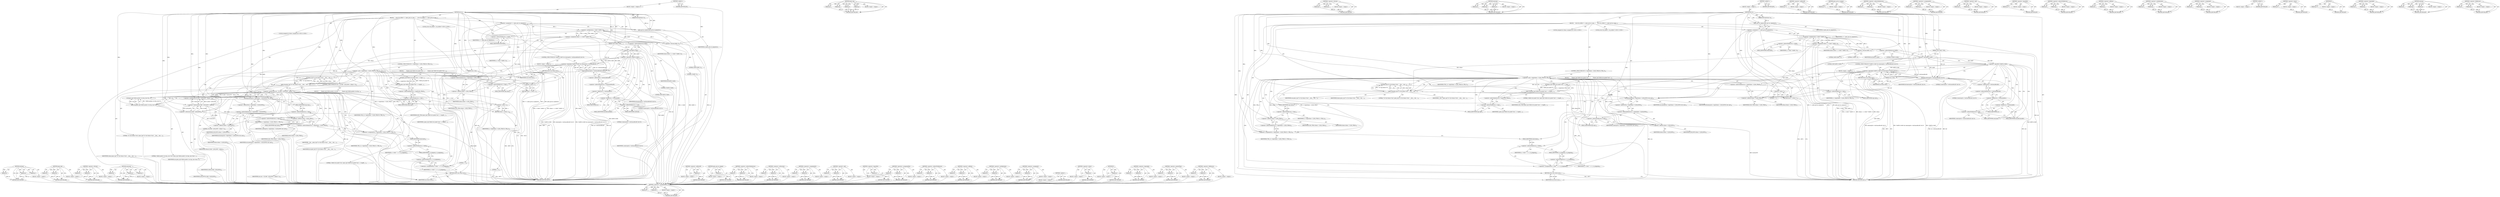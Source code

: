 digraph "&lt;operator&gt;.fieldAccess" {
vulnerable_231 [label=<(METHOD,&lt;operators&gt;.assignmentXor)>];
vulnerable_232 [label=<(PARAM,p1)>];
vulnerable_233 [label=<(PARAM,p2)>];
vulnerable_234 [label=<(BLOCK,&lt;empty&gt;,&lt;empty&gt;)>];
vulnerable_235 [label=<(METHOD_RETURN,ANY)>];
vulnerable_209 [label=<(METHOD,qemu_log)>];
vulnerable_210 [label=<(PARAM,p1)>];
vulnerable_211 [label=<(PARAM,p2)>];
vulnerable_212 [label=<(PARAM,p3)>];
vulnerable_213 [label=<(PARAM,p4)>];
vulnerable_214 [label=<(BLOCK,&lt;empty&gt;,&lt;empty&gt;)>];
vulnerable_215 [label=<(METHOD_RETURN,ANY)>];
vulnerable_161 [label=<(METHOD,&lt;operator&gt;.division)>];
vulnerable_162 [label=<(PARAM,p1)>];
vulnerable_163 [label=<(PARAM,p2)>];
vulnerable_164 [label=<(BLOCK,&lt;empty&gt;,&lt;empty&gt;)>];
vulnerable_165 [label=<(METHOD_RETURN,ANY)>];
vulnerable_185 [label=<(METHOD,memcmp)>];
vulnerable_186 [label=<(PARAM,p1)>];
vulnerable_187 [label=<(PARAM,p2)>];
vulnerable_188 [label=<(PARAM,p3)>];
vulnerable_189 [label=<(BLOCK,&lt;empty&gt;,&lt;empty&gt;)>];
vulnerable_190 [label=<(METHOD_RETURN,ANY)>];
vulnerable_6 [label=<(METHOD,&lt;global&gt;)<SUB>1</SUB>>];
vulnerable_7 [label=<(BLOCK,&lt;empty&gt;,&lt;empty&gt;)<SUB>1</SUB>>];
vulnerable_8 [label=<(METHOD,eth_rx)<SUB>1</SUB>>];
vulnerable_9 [label=<(PARAM,NetClientState *nc)<SUB>1</SUB>>];
vulnerable_10 [label=<(PARAM,const uint8_t *buf)<SUB>1</SUB>>];
vulnerable_11 [label=<(PARAM,size_t size)<SUB>1</SUB>>];
vulnerable_12 [label=<(BLOCK,{
    struct xlx_ethlite *s = qemu_get_nic_opaq...,{
    struct xlx_ethlite *s = qemu_get_nic_opaq...)<SUB>2</SUB>>];
vulnerable_13 [label="<(LOCAL,struct xlx_ethlite* s: xlx_ethlite*)<SUB>3</SUB>>"];
vulnerable_14 [label=<(&lt;operator&gt;.assignment,*s = qemu_get_nic_opaque(nc))<SUB>3</SUB>>];
vulnerable_15 [label=<(IDENTIFIER,s,*s = qemu_get_nic_opaque(nc))<SUB>3</SUB>>];
vulnerable_16 [label=<(qemu_get_nic_opaque,qemu_get_nic_opaque(nc))<SUB>3</SUB>>];
vulnerable_17 [label=<(IDENTIFIER,nc,qemu_get_nic_opaque(nc))<SUB>3</SUB>>];
vulnerable_18 [label="<(LOCAL,unsigned int rxbase: unsigned int)<SUB>4</SUB>>"];
vulnerable_19 [label=<(&lt;operator&gt;.assignment,rxbase = s-&gt;rxbuf * (0x800 / 4))<SUB>4</SUB>>];
vulnerable_20 [label=<(IDENTIFIER,rxbase,rxbase = s-&gt;rxbuf * (0x800 / 4))<SUB>4</SUB>>];
vulnerable_21 [label=<(&lt;operator&gt;.multiplication,s-&gt;rxbuf * (0x800 / 4))<SUB>4</SUB>>];
vulnerable_22 [label=<(&lt;operator&gt;.indirectFieldAccess,s-&gt;rxbuf)<SUB>4</SUB>>];
vulnerable_23 [label=<(IDENTIFIER,s,s-&gt;rxbuf * (0x800 / 4))<SUB>4</SUB>>];
vulnerable_24 [label=<(FIELD_IDENTIFIER,rxbuf,rxbuf)<SUB>4</SUB>>];
vulnerable_25 [label=<(&lt;operator&gt;.division,0x800 / 4)<SUB>4</SUB>>];
vulnerable_26 [label=<(LITERAL,0x800,0x800 / 4)<SUB>4</SUB>>];
vulnerable_27 [label=<(LITERAL,4,0x800 / 4)<SUB>4</SUB>>];
vulnerable_28 [label=<(CONTROL_STRUCTURE,IF,if (!(buf[0] &amp; 0x80) &amp;&amp; memcmp(&amp;s-&gt;conf.macaddr.a[0], buf, 6)))<SUB>7</SUB>>];
vulnerable_29 [label=<(&lt;operator&gt;.logicalAnd,!(buf[0] &amp; 0x80) &amp;&amp; memcmp(&amp;s-&gt;conf.macaddr.a[0...)<SUB>7</SUB>>];
vulnerable_30 [label=<(&lt;operator&gt;.logicalNot,!(buf[0] &amp; 0x80))<SUB>7</SUB>>];
vulnerable_31 [label=<(&lt;operator&gt;.and,buf[0] &amp; 0x80)<SUB>7</SUB>>];
vulnerable_32 [label=<(&lt;operator&gt;.indirectIndexAccess,buf[0])<SUB>7</SUB>>];
vulnerable_33 [label=<(IDENTIFIER,buf,buf[0] &amp; 0x80)<SUB>7</SUB>>];
vulnerable_34 [label=<(LITERAL,0,buf[0] &amp; 0x80)<SUB>7</SUB>>];
vulnerable_35 [label=<(LITERAL,0x80,buf[0] &amp; 0x80)<SUB>7</SUB>>];
vulnerable_36 [label=<(memcmp,memcmp(&amp;s-&gt;conf.macaddr.a[0], buf, 6))<SUB>7</SUB>>];
vulnerable_37 [label=<(&lt;operator&gt;.addressOf,&amp;s-&gt;conf.macaddr.a[0])<SUB>7</SUB>>];
vulnerable_38 [label=<(&lt;operator&gt;.indirectIndexAccess,s-&gt;conf.macaddr.a[0])<SUB>7</SUB>>];
vulnerable_39 [label=<(&lt;operator&gt;.fieldAccess,s-&gt;conf.macaddr.a)<SUB>7</SUB>>];
vulnerable_40 [label=<(&lt;operator&gt;.fieldAccess,s-&gt;conf.macaddr)<SUB>7</SUB>>];
vulnerable_41 [label=<(&lt;operator&gt;.indirectFieldAccess,s-&gt;conf)<SUB>7</SUB>>];
vulnerable_42 [label=<(IDENTIFIER,s,memcmp(&amp;s-&gt;conf.macaddr.a[0], buf, 6))<SUB>7</SUB>>];
vulnerable_43 [label=<(FIELD_IDENTIFIER,conf,conf)<SUB>7</SUB>>];
vulnerable_44 [label=<(FIELD_IDENTIFIER,macaddr,macaddr)<SUB>7</SUB>>];
vulnerable_45 [label=<(FIELD_IDENTIFIER,a,a)<SUB>7</SUB>>];
vulnerable_46 [label=<(LITERAL,0,memcmp(&amp;s-&gt;conf.macaddr.a[0], buf, 6))<SUB>7</SUB>>];
vulnerable_47 [label=<(IDENTIFIER,buf,memcmp(&amp;s-&gt;conf.macaddr.a[0], buf, 6))<SUB>7</SUB>>];
vulnerable_48 [label=<(LITERAL,6,memcmp(&amp;s-&gt;conf.macaddr.a[0], buf, 6))<SUB>7</SUB>>];
vulnerable_49 [label=<(BLOCK,&lt;empty&gt;,&lt;empty&gt;)<SUB>8</SUB>>];
vulnerable_50 [label=<(RETURN,return size;,return size;)<SUB>8</SUB>>];
vulnerable_51 [label=<(IDENTIFIER,size,return size;)<SUB>8</SUB>>];
vulnerable_52 [label=<(CONTROL_STRUCTURE,IF,if (s-&gt;regs[rxbase + R_RX_CTRL0] &amp; CTRL_S))<SUB>10</SUB>>];
vulnerable_53 [label=<(&lt;operator&gt;.and,s-&gt;regs[rxbase + R_RX_CTRL0] &amp; CTRL_S)<SUB>10</SUB>>];
vulnerable_54 [label=<(&lt;operator&gt;.indirectIndexAccess,s-&gt;regs[rxbase + R_RX_CTRL0])<SUB>10</SUB>>];
vulnerable_55 [label=<(&lt;operator&gt;.indirectFieldAccess,s-&gt;regs)<SUB>10</SUB>>];
vulnerable_56 [label=<(IDENTIFIER,s,s-&gt;regs[rxbase + R_RX_CTRL0] &amp; CTRL_S)<SUB>10</SUB>>];
vulnerable_57 [label=<(FIELD_IDENTIFIER,regs,regs)<SUB>10</SUB>>];
vulnerable_58 [label=<(&lt;operator&gt;.addition,rxbase + R_RX_CTRL0)<SUB>10</SUB>>];
vulnerable_59 [label=<(IDENTIFIER,rxbase,rxbase + R_RX_CTRL0)<SUB>10</SUB>>];
vulnerable_60 [label=<(IDENTIFIER,R_RX_CTRL0,rxbase + R_RX_CTRL0)<SUB>10</SUB>>];
vulnerable_61 [label=<(IDENTIFIER,CTRL_S,s-&gt;regs[rxbase + R_RX_CTRL0] &amp; CTRL_S)<SUB>10</SUB>>];
vulnerable_62 [label=<(BLOCK,{
        D(qemu_log(&quot;ethlite lost packet %x\n&quot;...,{
        D(qemu_log(&quot;ethlite lost packet %x\n&quot;...)<SUB>10</SUB>>];
vulnerable_63 [label=<(D,D(qemu_log(&quot;ethlite lost packet %x\n&quot;, s-&gt;regs[...)<SUB>11</SUB>>];
vulnerable_64 [label=<(qemu_log,qemu_log(&quot;ethlite lost packet %x\n&quot;, s-&gt;regs[R_...)<SUB>11</SUB>>];
vulnerable_65 [label=<(LITERAL,&quot;ethlite lost packet %x\n&quot;,qemu_log(&quot;ethlite lost packet %x\n&quot;, s-&gt;regs[R_...)<SUB>11</SUB>>];
vulnerable_66 [label=<(&lt;operator&gt;.indirectIndexAccess,s-&gt;regs[R_RX_CTRL0])<SUB>11</SUB>>];
vulnerable_67 [label=<(&lt;operator&gt;.indirectFieldAccess,s-&gt;regs)<SUB>11</SUB>>];
vulnerable_68 [label=<(IDENTIFIER,s,qemu_log(&quot;ethlite lost packet %x\n&quot;, s-&gt;regs[R_...)<SUB>11</SUB>>];
vulnerable_69 [label=<(FIELD_IDENTIFIER,regs,regs)<SUB>11</SUB>>];
vulnerable_70 [label=<(IDENTIFIER,R_RX_CTRL0,qemu_log(&quot;ethlite lost packet %x\n&quot;, s-&gt;regs[R_...)<SUB>11</SUB>>];
vulnerable_71 [label=<(RETURN,return -1;,return -1;)<SUB>12</SUB>>];
vulnerable_72 [label=<(&lt;operator&gt;.minus,-1)<SUB>12</SUB>>];
vulnerable_73 [label=<(LITERAL,1,-1)<SUB>12</SUB>>];
vulnerable_74 [label=<(D,D(qemu_log(&quot;%s %zd rxbase=%x\n&quot;, __func__, size...)<SUB>15</SUB>>];
vulnerable_75 [label=<(qemu_log,qemu_log(&quot;%s %zd rxbase=%x\n&quot;, __func__, size, ...)<SUB>15</SUB>>];
vulnerable_76 [label=<(LITERAL,&quot;%s %zd rxbase=%x\n&quot;,qemu_log(&quot;%s %zd rxbase=%x\n&quot;, __func__, size, ...)<SUB>15</SUB>>];
vulnerable_77 [label=<(IDENTIFIER,__func__,qemu_log(&quot;%s %zd rxbase=%x\n&quot;, __func__, size, ...)<SUB>15</SUB>>];
vulnerable_78 [label=<(IDENTIFIER,size,qemu_log(&quot;%s %zd rxbase=%x\n&quot;, __func__, size, ...)<SUB>15</SUB>>];
vulnerable_79 [label=<(IDENTIFIER,rxbase,qemu_log(&quot;%s %zd rxbase=%x\n&quot;, __func__, size, ...)<SUB>15</SUB>>];
vulnerable_80 [label=<(memcpy,memcpy(&amp;s-&gt;regs[rxbase + R_RX_BUF0], buf, size))<SUB>16</SUB>>];
vulnerable_81 [label=<(&lt;operator&gt;.addressOf,&amp;s-&gt;regs[rxbase + R_RX_BUF0])<SUB>16</SUB>>];
vulnerable_82 [label=<(&lt;operator&gt;.indirectIndexAccess,s-&gt;regs[rxbase + R_RX_BUF0])<SUB>16</SUB>>];
vulnerable_83 [label=<(&lt;operator&gt;.indirectFieldAccess,s-&gt;regs)<SUB>16</SUB>>];
vulnerable_84 [label=<(IDENTIFIER,s,memcpy(&amp;s-&gt;regs[rxbase + R_RX_BUF0], buf, size))<SUB>16</SUB>>];
vulnerable_85 [label=<(FIELD_IDENTIFIER,regs,regs)<SUB>16</SUB>>];
vulnerable_86 [label=<(&lt;operator&gt;.addition,rxbase + R_RX_BUF0)<SUB>16</SUB>>];
vulnerable_87 [label=<(IDENTIFIER,rxbase,rxbase + R_RX_BUF0)<SUB>16</SUB>>];
vulnerable_88 [label=<(IDENTIFIER,R_RX_BUF0,rxbase + R_RX_BUF0)<SUB>16</SUB>>];
vulnerable_89 [label=<(IDENTIFIER,buf,memcpy(&amp;s-&gt;regs[rxbase + R_RX_BUF0], buf, size))<SUB>16</SUB>>];
vulnerable_90 [label=<(IDENTIFIER,size,memcpy(&amp;s-&gt;regs[rxbase + R_RX_BUF0], buf, size))<SUB>16</SUB>>];
vulnerable_91 [label=<(&lt;operators&gt;.assignmentOr,s-&gt;regs[rxbase + R_RX_CTRL0] |= CTRL_S)<SUB>18</SUB>>];
vulnerable_92 [label=<(&lt;operator&gt;.indirectIndexAccess,s-&gt;regs[rxbase + R_RX_CTRL0])<SUB>18</SUB>>];
vulnerable_93 [label=<(&lt;operator&gt;.indirectFieldAccess,s-&gt;regs)<SUB>18</SUB>>];
vulnerable_94 [label=<(IDENTIFIER,s,s-&gt;regs[rxbase + R_RX_CTRL0] |= CTRL_S)<SUB>18</SUB>>];
vulnerable_95 [label=<(FIELD_IDENTIFIER,regs,regs)<SUB>18</SUB>>];
vulnerable_96 [label=<(&lt;operator&gt;.addition,rxbase + R_RX_CTRL0)<SUB>18</SUB>>];
vulnerable_97 [label=<(IDENTIFIER,rxbase,rxbase + R_RX_CTRL0)<SUB>18</SUB>>];
vulnerable_98 [label=<(IDENTIFIER,R_RX_CTRL0,rxbase + R_RX_CTRL0)<SUB>18</SUB>>];
vulnerable_99 [label=<(IDENTIFIER,CTRL_S,s-&gt;regs[rxbase + R_RX_CTRL0] |= CTRL_S)<SUB>18</SUB>>];
vulnerable_100 [label=<(&lt;operators&gt;.assignmentXor,s-&gt;rxbuf ^= s-&gt;c_rx_pingpong)<SUB>20</SUB>>];
vulnerable_101 [label=<(&lt;operator&gt;.indirectFieldAccess,s-&gt;rxbuf)<SUB>20</SUB>>];
vulnerable_102 [label=<(IDENTIFIER,s,s-&gt;rxbuf ^= s-&gt;c_rx_pingpong)<SUB>20</SUB>>];
vulnerable_103 [label=<(FIELD_IDENTIFIER,rxbuf,rxbuf)<SUB>20</SUB>>];
vulnerable_104 [label=<(&lt;operator&gt;.indirectFieldAccess,s-&gt;c_rx_pingpong)<SUB>20</SUB>>];
vulnerable_105 [label=<(IDENTIFIER,s,s-&gt;rxbuf ^= s-&gt;c_rx_pingpong)<SUB>20</SUB>>];
vulnerable_106 [label=<(FIELD_IDENTIFIER,c_rx_pingpong,c_rx_pingpong)<SUB>20</SUB>>];
vulnerable_107 [label=<(RETURN,return size;,return size;)<SUB>21</SUB>>];
vulnerable_108 [label=<(IDENTIFIER,size,return size;)<SUB>21</SUB>>];
vulnerable_109 [label=<(METHOD_RETURN,ssize_t)<SUB>1</SUB>>];
vulnerable_111 [label=<(METHOD_RETURN,ANY)<SUB>1</SUB>>];
vulnerable_191 [label=<(METHOD,&lt;operator&gt;.addressOf)>];
vulnerable_192 [label=<(PARAM,p1)>];
vulnerable_193 [label=<(BLOCK,&lt;empty&gt;,&lt;empty&gt;)>];
vulnerable_194 [label=<(METHOD_RETURN,ANY)>];
vulnerable_147 [label=<(METHOD,qemu_get_nic_opaque)>];
vulnerable_148 [label=<(PARAM,p1)>];
vulnerable_149 [label=<(BLOCK,&lt;empty&gt;,&lt;empty&gt;)>];
vulnerable_150 [label=<(METHOD_RETURN,ANY)>];
vulnerable_180 [label=<(METHOD,&lt;operator&gt;.indirectIndexAccess)>];
vulnerable_181 [label=<(PARAM,p1)>];
vulnerable_182 [label=<(PARAM,p2)>];
vulnerable_183 [label=<(BLOCK,&lt;empty&gt;,&lt;empty&gt;)>];
vulnerable_184 [label=<(METHOD_RETURN,ANY)>];
vulnerable_226 [label=<(METHOD,&lt;operators&gt;.assignmentOr)>];
vulnerable_227 [label=<(PARAM,p1)>];
vulnerable_228 [label=<(PARAM,p2)>];
vulnerable_229 [label=<(BLOCK,&lt;empty&gt;,&lt;empty&gt;)>];
vulnerable_230 [label=<(METHOD_RETURN,ANY)>];
vulnerable_175 [label=<(METHOD,&lt;operator&gt;.and)>];
vulnerable_176 [label=<(PARAM,p1)>];
vulnerable_177 [label=<(PARAM,p2)>];
vulnerable_178 [label=<(BLOCK,&lt;empty&gt;,&lt;empty&gt;)>];
vulnerable_179 [label=<(METHOD_RETURN,ANY)>];
vulnerable_171 [label=<(METHOD,&lt;operator&gt;.logicalNot)>];
vulnerable_172 [label=<(PARAM,p1)>];
vulnerable_173 [label=<(BLOCK,&lt;empty&gt;,&lt;empty&gt;)>];
vulnerable_174 [label=<(METHOD_RETURN,ANY)>];
vulnerable_156 [label=<(METHOD,&lt;operator&gt;.indirectFieldAccess)>];
vulnerable_157 [label=<(PARAM,p1)>];
vulnerable_158 [label=<(PARAM,p2)>];
vulnerable_159 [label=<(BLOCK,&lt;empty&gt;,&lt;empty&gt;)>];
vulnerable_160 [label=<(METHOD_RETURN,ANY)>];
vulnerable_200 [label=<(METHOD,&lt;operator&gt;.addition)>];
vulnerable_201 [label=<(PARAM,p1)>];
vulnerable_202 [label=<(PARAM,p2)>];
vulnerable_203 [label=<(BLOCK,&lt;empty&gt;,&lt;empty&gt;)>];
vulnerable_204 [label=<(METHOD_RETURN,ANY)>];
vulnerable_151 [label=<(METHOD,&lt;operator&gt;.multiplication)>];
vulnerable_152 [label=<(PARAM,p1)>];
vulnerable_153 [label=<(PARAM,p2)>];
vulnerable_154 [label=<(BLOCK,&lt;empty&gt;,&lt;empty&gt;)>];
vulnerable_155 [label=<(METHOD_RETURN,ANY)>];
vulnerable_142 [label=<(METHOD,&lt;operator&gt;.assignment)>];
vulnerable_143 [label=<(PARAM,p1)>];
vulnerable_144 [label=<(PARAM,p2)>];
vulnerable_145 [label=<(BLOCK,&lt;empty&gt;,&lt;empty&gt;)>];
vulnerable_146 [label=<(METHOD_RETURN,ANY)>];
vulnerable_136 [label=<(METHOD,&lt;global&gt;)<SUB>1</SUB>>];
vulnerable_137 [label=<(BLOCK,&lt;empty&gt;,&lt;empty&gt;)>];
vulnerable_138 [label=<(METHOD_RETURN,ANY)>];
vulnerable_216 [label=<(METHOD,&lt;operator&gt;.minus)>];
vulnerable_217 [label=<(PARAM,p1)>];
vulnerable_218 [label=<(BLOCK,&lt;empty&gt;,&lt;empty&gt;)>];
vulnerable_219 [label=<(METHOD_RETURN,ANY)>];
vulnerable_205 [label=<(METHOD,D)>];
vulnerable_206 [label=<(PARAM,p1)>];
vulnerable_207 [label=<(BLOCK,&lt;empty&gt;,&lt;empty&gt;)>];
vulnerable_208 [label=<(METHOD_RETURN,ANY)>];
vulnerable_166 [label=<(METHOD,&lt;operator&gt;.logicalAnd)>];
vulnerable_167 [label=<(PARAM,p1)>];
vulnerable_168 [label=<(PARAM,p2)>];
vulnerable_169 [label=<(BLOCK,&lt;empty&gt;,&lt;empty&gt;)>];
vulnerable_170 [label=<(METHOD_RETURN,ANY)>];
vulnerable_220 [label=<(METHOD,memcpy)>];
vulnerable_221 [label=<(PARAM,p1)>];
vulnerable_222 [label=<(PARAM,p2)>];
vulnerable_223 [label=<(PARAM,p3)>];
vulnerable_224 [label=<(BLOCK,&lt;empty&gt;,&lt;empty&gt;)>];
vulnerable_225 [label=<(METHOD_RETURN,ANY)>];
vulnerable_195 [label=<(METHOD,&lt;operator&gt;.fieldAccess)>];
vulnerable_196 [label=<(PARAM,p1)>];
vulnerable_197 [label=<(PARAM,p2)>];
vulnerable_198 [label=<(BLOCK,&lt;empty&gt;,&lt;empty&gt;)>];
vulnerable_199 [label=<(METHOD_RETURN,ANY)>];
fixed_248 [label=<(METHOD,memcpy)>];
fixed_249 [label=<(PARAM,p1)>];
fixed_250 [label=<(PARAM,p2)>];
fixed_251 [label=<(PARAM,p3)>];
fixed_252 [label=<(BLOCK,&lt;empty&gt;,&lt;empty&gt;)>];
fixed_253 [label=<(METHOD_RETURN,ANY)>];
fixed_229 [label=<(METHOD,qemu_log)>];
fixed_230 [label=<(PARAM,p1)>];
fixed_231 [label=<(PARAM,p2)>];
fixed_232 [label=<(BLOCK,&lt;empty&gt;,&lt;empty&gt;)>];
fixed_233 [label=<(METHOD_RETURN,ANY)>];
fixed_181 [label=<(METHOD,&lt;operator&gt;.division)>];
fixed_182 [label=<(PARAM,p1)>];
fixed_183 [label=<(PARAM,p2)>];
fixed_184 [label=<(BLOCK,&lt;empty&gt;,&lt;empty&gt;)>];
fixed_185 [label=<(METHOD_RETURN,ANY)>];
fixed_205 [label=<(METHOD,memcmp)>];
fixed_206 [label=<(PARAM,p1)>];
fixed_207 [label=<(PARAM,p2)>];
fixed_208 [label=<(PARAM,p3)>];
fixed_209 [label=<(BLOCK,&lt;empty&gt;,&lt;empty&gt;)>];
fixed_210 [label=<(METHOD_RETURN,ANY)>];
fixed_6 [label=<(METHOD,&lt;global&gt;)<SUB>1</SUB>>];
fixed_7 [label=<(BLOCK,&lt;empty&gt;,&lt;empty&gt;)<SUB>1</SUB>>];
fixed_8 [label=<(METHOD,eth_rx)<SUB>1</SUB>>];
fixed_9 [label=<(PARAM,NetClientState *nc)<SUB>1</SUB>>];
fixed_10 [label=<(PARAM,const uint8_t *buf)<SUB>1</SUB>>];
fixed_11 [label=<(PARAM,size_t size)<SUB>1</SUB>>];
fixed_12 [label=<(BLOCK,{
    struct xlx_ethlite *s = qemu_get_nic_opaq...,{
    struct xlx_ethlite *s = qemu_get_nic_opaq...)<SUB>2</SUB>>];
fixed_13 [label="<(LOCAL,struct xlx_ethlite* s: xlx_ethlite*)<SUB>3</SUB>>"];
fixed_14 [label=<(&lt;operator&gt;.assignment,*s = qemu_get_nic_opaque(nc))<SUB>3</SUB>>];
fixed_15 [label=<(IDENTIFIER,s,*s = qemu_get_nic_opaque(nc))<SUB>3</SUB>>];
fixed_16 [label=<(qemu_get_nic_opaque,qemu_get_nic_opaque(nc))<SUB>3</SUB>>];
fixed_17 [label=<(IDENTIFIER,nc,qemu_get_nic_opaque(nc))<SUB>3</SUB>>];
fixed_18 [label="<(LOCAL,unsigned int rxbase: unsigned int)<SUB>4</SUB>>"];
fixed_19 [label=<(&lt;operator&gt;.assignment,rxbase = s-&gt;rxbuf * (0x800 / 4))<SUB>4</SUB>>];
fixed_20 [label=<(IDENTIFIER,rxbase,rxbase = s-&gt;rxbuf * (0x800 / 4))<SUB>4</SUB>>];
fixed_21 [label=<(&lt;operator&gt;.multiplication,s-&gt;rxbuf * (0x800 / 4))<SUB>4</SUB>>];
fixed_22 [label=<(&lt;operator&gt;.indirectFieldAccess,s-&gt;rxbuf)<SUB>4</SUB>>];
fixed_23 [label=<(IDENTIFIER,s,s-&gt;rxbuf * (0x800 / 4))<SUB>4</SUB>>];
fixed_24 [label=<(FIELD_IDENTIFIER,rxbuf,rxbuf)<SUB>4</SUB>>];
fixed_25 [label=<(&lt;operator&gt;.division,0x800 / 4)<SUB>4</SUB>>];
fixed_26 [label=<(LITERAL,0x800,0x800 / 4)<SUB>4</SUB>>];
fixed_27 [label=<(LITERAL,4,0x800 / 4)<SUB>4</SUB>>];
fixed_28 [label=<(CONTROL_STRUCTURE,IF,if (!(buf[0] &amp; 0x80) &amp;&amp; memcmp(&amp;s-&gt;conf.macaddr.a[0], buf, 6)))<SUB>7</SUB>>];
fixed_29 [label=<(&lt;operator&gt;.logicalAnd,!(buf[0] &amp; 0x80) &amp;&amp; memcmp(&amp;s-&gt;conf.macaddr.a[0...)<SUB>7</SUB>>];
fixed_30 [label=<(&lt;operator&gt;.logicalNot,!(buf[0] &amp; 0x80))<SUB>7</SUB>>];
fixed_31 [label=<(&lt;operator&gt;.and,buf[0] &amp; 0x80)<SUB>7</SUB>>];
fixed_32 [label=<(&lt;operator&gt;.indirectIndexAccess,buf[0])<SUB>7</SUB>>];
fixed_33 [label=<(IDENTIFIER,buf,buf[0] &amp; 0x80)<SUB>7</SUB>>];
fixed_34 [label=<(LITERAL,0,buf[0] &amp; 0x80)<SUB>7</SUB>>];
fixed_35 [label=<(LITERAL,0x80,buf[0] &amp; 0x80)<SUB>7</SUB>>];
fixed_36 [label=<(memcmp,memcmp(&amp;s-&gt;conf.macaddr.a[0], buf, 6))<SUB>7</SUB>>];
fixed_37 [label=<(&lt;operator&gt;.addressOf,&amp;s-&gt;conf.macaddr.a[0])<SUB>7</SUB>>];
fixed_38 [label=<(&lt;operator&gt;.indirectIndexAccess,s-&gt;conf.macaddr.a[0])<SUB>7</SUB>>];
fixed_39 [label=<(&lt;operator&gt;.fieldAccess,s-&gt;conf.macaddr.a)<SUB>7</SUB>>];
fixed_40 [label=<(&lt;operator&gt;.fieldAccess,s-&gt;conf.macaddr)<SUB>7</SUB>>];
fixed_41 [label=<(&lt;operator&gt;.indirectFieldAccess,s-&gt;conf)<SUB>7</SUB>>];
fixed_42 [label=<(IDENTIFIER,s,memcmp(&amp;s-&gt;conf.macaddr.a[0], buf, 6))<SUB>7</SUB>>];
fixed_43 [label=<(FIELD_IDENTIFIER,conf,conf)<SUB>7</SUB>>];
fixed_44 [label=<(FIELD_IDENTIFIER,macaddr,macaddr)<SUB>7</SUB>>];
fixed_45 [label=<(FIELD_IDENTIFIER,a,a)<SUB>7</SUB>>];
fixed_46 [label=<(LITERAL,0,memcmp(&amp;s-&gt;conf.macaddr.a[0], buf, 6))<SUB>7</SUB>>];
fixed_47 [label=<(IDENTIFIER,buf,memcmp(&amp;s-&gt;conf.macaddr.a[0], buf, 6))<SUB>7</SUB>>];
fixed_48 [label=<(LITERAL,6,memcmp(&amp;s-&gt;conf.macaddr.a[0], buf, 6))<SUB>7</SUB>>];
fixed_49 [label=<(BLOCK,&lt;empty&gt;,&lt;empty&gt;)<SUB>8</SUB>>];
fixed_50 [label=<(RETURN,return size;,return size;)<SUB>8</SUB>>];
fixed_51 [label=<(IDENTIFIER,size,return size;)<SUB>8</SUB>>];
fixed_52 [label=<(CONTROL_STRUCTURE,IF,if (s-&gt;regs[rxbase + R_RX_CTRL0] &amp; CTRL_S))<SUB>10</SUB>>];
fixed_53 [label=<(&lt;operator&gt;.and,s-&gt;regs[rxbase + R_RX_CTRL0] &amp; CTRL_S)<SUB>10</SUB>>];
fixed_54 [label=<(&lt;operator&gt;.indirectIndexAccess,s-&gt;regs[rxbase + R_RX_CTRL0])<SUB>10</SUB>>];
fixed_55 [label=<(&lt;operator&gt;.indirectFieldAccess,s-&gt;regs)<SUB>10</SUB>>];
fixed_56 [label=<(IDENTIFIER,s,s-&gt;regs[rxbase + R_RX_CTRL0] &amp; CTRL_S)<SUB>10</SUB>>];
fixed_57 [label=<(FIELD_IDENTIFIER,regs,regs)<SUB>10</SUB>>];
fixed_58 [label=<(&lt;operator&gt;.addition,rxbase + R_RX_CTRL0)<SUB>10</SUB>>];
fixed_59 [label=<(IDENTIFIER,rxbase,rxbase + R_RX_CTRL0)<SUB>10</SUB>>];
fixed_60 [label=<(IDENTIFIER,R_RX_CTRL0,rxbase + R_RX_CTRL0)<SUB>10</SUB>>];
fixed_61 [label=<(IDENTIFIER,CTRL_S,s-&gt;regs[rxbase + R_RX_CTRL0] &amp; CTRL_S)<SUB>10</SUB>>];
fixed_62 [label=<(BLOCK,{
        D(qemu_log(&quot;ethlite lost packet %x\n&quot;...,{
        D(qemu_log(&quot;ethlite lost packet %x\n&quot;...)<SUB>10</SUB>>];
fixed_63 [label=<(D,D(qemu_log(&quot;ethlite lost packet %x\n&quot;, s-&gt;regs[...)<SUB>11</SUB>>];
fixed_64 [label=<(qemu_log,qemu_log(&quot;ethlite lost packet %x\n&quot;, s-&gt;regs[R_...)<SUB>11</SUB>>];
fixed_65 [label=<(LITERAL,&quot;ethlite lost packet %x\n&quot;,qemu_log(&quot;ethlite lost packet %x\n&quot;, s-&gt;regs[R_...)<SUB>11</SUB>>];
fixed_66 [label=<(&lt;operator&gt;.indirectIndexAccess,s-&gt;regs[R_RX_CTRL0])<SUB>11</SUB>>];
fixed_67 [label=<(&lt;operator&gt;.indirectFieldAccess,s-&gt;regs)<SUB>11</SUB>>];
fixed_68 [label=<(IDENTIFIER,s,qemu_log(&quot;ethlite lost packet %x\n&quot;, s-&gt;regs[R_...)<SUB>11</SUB>>];
fixed_69 [label=<(FIELD_IDENTIFIER,regs,regs)<SUB>11</SUB>>];
fixed_70 [label=<(IDENTIFIER,R_RX_CTRL0,qemu_log(&quot;ethlite lost packet %x\n&quot;, s-&gt;regs[R_...)<SUB>11</SUB>>];
fixed_71 [label=<(RETURN,return -1;,return -1;)<SUB>12</SUB>>];
fixed_72 [label=<(&lt;operator&gt;.minus,-1)<SUB>12</SUB>>];
fixed_73 [label=<(LITERAL,1,-1)<SUB>12</SUB>>];
fixed_74 [label=<(D,D(qemu_log(&quot;%s %zd rxbase=%x\n&quot;, __func__, size...)<SUB>15</SUB>>];
fixed_75 [label=<(qemu_log,qemu_log(&quot;%s %zd rxbase=%x\n&quot;, __func__, size, ...)<SUB>15</SUB>>];
fixed_76 [label=<(LITERAL,&quot;%s %zd rxbase=%x\n&quot;,qemu_log(&quot;%s %zd rxbase=%x\n&quot;, __func__, size, ...)<SUB>15</SUB>>];
fixed_77 [label=<(IDENTIFIER,__func__,qemu_log(&quot;%s %zd rxbase=%x\n&quot;, __func__, size, ...)<SUB>15</SUB>>];
fixed_78 [label=<(IDENTIFIER,size,qemu_log(&quot;%s %zd rxbase=%x\n&quot;, __func__, size, ...)<SUB>15</SUB>>];
fixed_79 [label=<(IDENTIFIER,rxbase,qemu_log(&quot;%s %zd rxbase=%x\n&quot;, __func__, size, ...)<SUB>15</SUB>>];
fixed_80 [label=<(CONTROL_STRUCTURE,IF,if (size &gt; (R_MAX - R_RX_BUF0 - rxbase) * 4))<SUB>16</SUB>>];
fixed_81 [label=<(&lt;operator&gt;.greaterThan,size &gt; (R_MAX - R_RX_BUF0 - rxbase) * 4)<SUB>16</SUB>>];
fixed_82 [label=<(IDENTIFIER,size,size &gt; (R_MAX - R_RX_BUF0 - rxbase) * 4)<SUB>16</SUB>>];
fixed_83 [label=<(&lt;operator&gt;.multiplication,(R_MAX - R_RX_BUF0 - rxbase) * 4)<SUB>16</SUB>>];
fixed_84 [label=<(&lt;operator&gt;.subtraction,R_MAX - R_RX_BUF0 - rxbase)<SUB>16</SUB>>];
fixed_85 [label=<(&lt;operator&gt;.subtraction,R_MAX - R_RX_BUF0)<SUB>16</SUB>>];
fixed_86 [label=<(IDENTIFIER,R_MAX,R_MAX - R_RX_BUF0)<SUB>16</SUB>>];
fixed_87 [label=<(IDENTIFIER,R_RX_BUF0,R_MAX - R_RX_BUF0)<SUB>16</SUB>>];
fixed_88 [label=<(IDENTIFIER,rxbase,R_MAX - R_RX_BUF0 - rxbase)<SUB>16</SUB>>];
fixed_89 [label=<(LITERAL,4,(R_MAX - R_RX_BUF0 - rxbase) * 4)<SUB>16</SUB>>];
fixed_90 [label=<(BLOCK,{
        D(qemu_log(&quot;ethlite packet is too big...,{
        D(qemu_log(&quot;ethlite packet is too big...)<SUB>16</SUB>>];
fixed_91 [label=<(D,D(qemu_log(&quot;ethlite packet is too big, size=%x\...)<SUB>17</SUB>>];
fixed_92 [label=<(qemu_log,qemu_log(&quot;ethlite packet is too big, size=%x\n&quot;...)<SUB>17</SUB>>];
fixed_93 [label=<(LITERAL,&quot;ethlite packet is too big, size=%x\n&quot;,qemu_log(&quot;ethlite packet is too big, size=%x\n&quot;...)<SUB>17</SUB>>];
fixed_94 [label=<(IDENTIFIER,size,qemu_log(&quot;ethlite packet is too big, size=%x\n&quot;...)<SUB>17</SUB>>];
fixed_95 [label=<(RETURN,return -1;,return -1;)<SUB>18</SUB>>];
fixed_96 [label=<(&lt;operator&gt;.minus,-1)<SUB>18</SUB>>];
fixed_97 [label=<(LITERAL,1,-1)<SUB>18</SUB>>];
fixed_98 [label=<(memcpy,memcpy(&amp;s-&gt;regs[rxbase + R_RX_BUF0], buf, size))<SUB>20</SUB>>];
fixed_99 [label=<(&lt;operator&gt;.addressOf,&amp;s-&gt;regs[rxbase + R_RX_BUF0])<SUB>20</SUB>>];
fixed_100 [label=<(&lt;operator&gt;.indirectIndexAccess,s-&gt;regs[rxbase + R_RX_BUF0])<SUB>20</SUB>>];
fixed_101 [label=<(&lt;operator&gt;.indirectFieldAccess,s-&gt;regs)<SUB>20</SUB>>];
fixed_102 [label=<(IDENTIFIER,s,memcpy(&amp;s-&gt;regs[rxbase + R_RX_BUF0], buf, size))<SUB>20</SUB>>];
fixed_103 [label=<(FIELD_IDENTIFIER,regs,regs)<SUB>20</SUB>>];
fixed_104 [label=<(&lt;operator&gt;.addition,rxbase + R_RX_BUF0)<SUB>20</SUB>>];
fixed_105 [label=<(IDENTIFIER,rxbase,rxbase + R_RX_BUF0)<SUB>20</SUB>>];
fixed_106 [label=<(IDENTIFIER,R_RX_BUF0,rxbase + R_RX_BUF0)<SUB>20</SUB>>];
fixed_107 [label=<(IDENTIFIER,buf,memcpy(&amp;s-&gt;regs[rxbase + R_RX_BUF0], buf, size))<SUB>20</SUB>>];
fixed_108 [label=<(IDENTIFIER,size,memcpy(&amp;s-&gt;regs[rxbase + R_RX_BUF0], buf, size))<SUB>20</SUB>>];
fixed_109 [label=<(&lt;operators&gt;.assignmentOr,s-&gt;regs[rxbase + R_RX_CTRL0] |= CTRL_S)<SUB>22</SUB>>];
fixed_110 [label=<(&lt;operator&gt;.indirectIndexAccess,s-&gt;regs[rxbase + R_RX_CTRL0])<SUB>22</SUB>>];
fixed_111 [label=<(&lt;operator&gt;.indirectFieldAccess,s-&gt;regs)<SUB>22</SUB>>];
fixed_112 [label=<(IDENTIFIER,s,s-&gt;regs[rxbase + R_RX_CTRL0] |= CTRL_S)<SUB>22</SUB>>];
fixed_113 [label=<(FIELD_IDENTIFIER,regs,regs)<SUB>22</SUB>>];
fixed_114 [label=<(&lt;operator&gt;.addition,rxbase + R_RX_CTRL0)<SUB>22</SUB>>];
fixed_115 [label=<(IDENTIFIER,rxbase,rxbase + R_RX_CTRL0)<SUB>22</SUB>>];
fixed_116 [label=<(IDENTIFIER,R_RX_CTRL0,rxbase + R_RX_CTRL0)<SUB>22</SUB>>];
fixed_117 [label=<(IDENTIFIER,CTRL_S,s-&gt;regs[rxbase + R_RX_CTRL0] |= CTRL_S)<SUB>22</SUB>>];
fixed_118 [label=<(&lt;operators&gt;.assignmentXor,s-&gt;rxbuf ^= s-&gt;c_rx_pingpong)<SUB>24</SUB>>];
fixed_119 [label=<(&lt;operator&gt;.indirectFieldAccess,s-&gt;rxbuf)<SUB>24</SUB>>];
fixed_120 [label=<(IDENTIFIER,s,s-&gt;rxbuf ^= s-&gt;c_rx_pingpong)<SUB>24</SUB>>];
fixed_121 [label=<(FIELD_IDENTIFIER,rxbuf,rxbuf)<SUB>24</SUB>>];
fixed_122 [label=<(&lt;operator&gt;.indirectFieldAccess,s-&gt;c_rx_pingpong)<SUB>24</SUB>>];
fixed_123 [label=<(IDENTIFIER,s,s-&gt;rxbuf ^= s-&gt;c_rx_pingpong)<SUB>24</SUB>>];
fixed_124 [label=<(FIELD_IDENTIFIER,c_rx_pingpong,c_rx_pingpong)<SUB>24</SUB>>];
fixed_125 [label=<(RETURN,return size;,return size;)<SUB>25</SUB>>];
fixed_126 [label=<(IDENTIFIER,size,return size;)<SUB>25</SUB>>];
fixed_127 [label=<(METHOD_RETURN,ssize_t)<SUB>1</SUB>>];
fixed_129 [label=<(METHOD_RETURN,ANY)<SUB>1</SUB>>];
fixed_211 [label=<(METHOD,&lt;operator&gt;.addressOf)>];
fixed_212 [label=<(PARAM,p1)>];
fixed_213 [label=<(BLOCK,&lt;empty&gt;,&lt;empty&gt;)>];
fixed_214 [label=<(METHOD_RETURN,ANY)>];
fixed_167 [label=<(METHOD,qemu_get_nic_opaque)>];
fixed_168 [label=<(PARAM,p1)>];
fixed_169 [label=<(BLOCK,&lt;empty&gt;,&lt;empty&gt;)>];
fixed_170 [label=<(METHOD_RETURN,ANY)>];
fixed_200 [label=<(METHOD,&lt;operator&gt;.indirectIndexAccess)>];
fixed_201 [label=<(PARAM,p1)>];
fixed_202 [label=<(PARAM,p2)>];
fixed_203 [label=<(BLOCK,&lt;empty&gt;,&lt;empty&gt;)>];
fixed_204 [label=<(METHOD_RETURN,ANY)>];
fixed_243 [label=<(METHOD,&lt;operator&gt;.subtraction)>];
fixed_244 [label=<(PARAM,p1)>];
fixed_245 [label=<(PARAM,p2)>];
fixed_246 [label=<(BLOCK,&lt;empty&gt;,&lt;empty&gt;)>];
fixed_247 [label=<(METHOD_RETURN,ANY)>];
fixed_254 [label=<(METHOD,&lt;operators&gt;.assignmentOr)>];
fixed_255 [label=<(PARAM,p1)>];
fixed_256 [label=<(PARAM,p2)>];
fixed_257 [label=<(BLOCK,&lt;empty&gt;,&lt;empty&gt;)>];
fixed_258 [label=<(METHOD_RETURN,ANY)>];
fixed_195 [label=<(METHOD,&lt;operator&gt;.and)>];
fixed_196 [label=<(PARAM,p1)>];
fixed_197 [label=<(PARAM,p2)>];
fixed_198 [label=<(BLOCK,&lt;empty&gt;,&lt;empty&gt;)>];
fixed_199 [label=<(METHOD_RETURN,ANY)>];
fixed_191 [label=<(METHOD,&lt;operator&gt;.logicalNot)>];
fixed_192 [label=<(PARAM,p1)>];
fixed_193 [label=<(BLOCK,&lt;empty&gt;,&lt;empty&gt;)>];
fixed_194 [label=<(METHOD_RETURN,ANY)>];
fixed_259 [label=<(METHOD,&lt;operators&gt;.assignmentXor)>];
fixed_260 [label=<(PARAM,p1)>];
fixed_261 [label=<(PARAM,p2)>];
fixed_262 [label=<(BLOCK,&lt;empty&gt;,&lt;empty&gt;)>];
fixed_263 [label=<(METHOD_RETURN,ANY)>];
fixed_176 [label=<(METHOD,&lt;operator&gt;.indirectFieldAccess)>];
fixed_177 [label=<(PARAM,p1)>];
fixed_178 [label=<(PARAM,p2)>];
fixed_179 [label=<(BLOCK,&lt;empty&gt;,&lt;empty&gt;)>];
fixed_180 [label=<(METHOD_RETURN,ANY)>];
fixed_220 [label=<(METHOD,&lt;operator&gt;.addition)>];
fixed_221 [label=<(PARAM,p1)>];
fixed_222 [label=<(PARAM,p2)>];
fixed_223 [label=<(BLOCK,&lt;empty&gt;,&lt;empty&gt;)>];
fixed_224 [label=<(METHOD_RETURN,ANY)>];
fixed_171 [label=<(METHOD,&lt;operator&gt;.multiplication)>];
fixed_172 [label=<(PARAM,p1)>];
fixed_173 [label=<(PARAM,p2)>];
fixed_174 [label=<(BLOCK,&lt;empty&gt;,&lt;empty&gt;)>];
fixed_175 [label=<(METHOD_RETURN,ANY)>];
fixed_162 [label=<(METHOD,&lt;operator&gt;.assignment)>];
fixed_163 [label=<(PARAM,p1)>];
fixed_164 [label=<(PARAM,p2)>];
fixed_165 [label=<(BLOCK,&lt;empty&gt;,&lt;empty&gt;)>];
fixed_166 [label=<(METHOD_RETURN,ANY)>];
fixed_156 [label=<(METHOD,&lt;global&gt;)<SUB>1</SUB>>];
fixed_157 [label=<(BLOCK,&lt;empty&gt;,&lt;empty&gt;)>];
fixed_158 [label=<(METHOD_RETURN,ANY)>];
fixed_234 [label=<(METHOD,&lt;operator&gt;.minus)>];
fixed_235 [label=<(PARAM,p1)>];
fixed_236 [label=<(BLOCK,&lt;empty&gt;,&lt;empty&gt;)>];
fixed_237 [label=<(METHOD_RETURN,ANY)>];
fixed_225 [label=<(METHOD,D)>];
fixed_226 [label=<(PARAM,p1)>];
fixed_227 [label=<(BLOCK,&lt;empty&gt;,&lt;empty&gt;)>];
fixed_228 [label=<(METHOD_RETURN,ANY)>];
fixed_186 [label=<(METHOD,&lt;operator&gt;.logicalAnd)>];
fixed_187 [label=<(PARAM,p1)>];
fixed_188 [label=<(PARAM,p2)>];
fixed_189 [label=<(BLOCK,&lt;empty&gt;,&lt;empty&gt;)>];
fixed_190 [label=<(METHOD_RETURN,ANY)>];
fixed_238 [label=<(METHOD,&lt;operator&gt;.greaterThan)>];
fixed_239 [label=<(PARAM,p1)>];
fixed_240 [label=<(PARAM,p2)>];
fixed_241 [label=<(BLOCK,&lt;empty&gt;,&lt;empty&gt;)>];
fixed_242 [label=<(METHOD_RETURN,ANY)>];
fixed_215 [label=<(METHOD,&lt;operator&gt;.fieldAccess)>];
fixed_216 [label=<(PARAM,p1)>];
fixed_217 [label=<(PARAM,p2)>];
fixed_218 [label=<(BLOCK,&lt;empty&gt;,&lt;empty&gt;)>];
fixed_219 [label=<(METHOD_RETURN,ANY)>];
vulnerable_231 -> vulnerable_232  [key=0, label="AST: "];
vulnerable_231 -> vulnerable_232  [key=1, label="DDG: "];
vulnerable_231 -> vulnerable_234  [key=0, label="AST: "];
vulnerable_231 -> vulnerable_233  [key=0, label="AST: "];
vulnerable_231 -> vulnerable_233  [key=1, label="DDG: "];
vulnerable_231 -> vulnerable_235  [key=0, label="AST: "];
vulnerable_231 -> vulnerable_235  [key=1, label="CFG: "];
vulnerable_232 -> vulnerable_235  [key=0, label="DDG: p1"];
vulnerable_233 -> vulnerable_235  [key=0, label="DDG: p2"];
vulnerable_209 -> vulnerable_210  [key=0, label="AST: "];
vulnerable_209 -> vulnerable_210  [key=1, label="DDG: "];
vulnerable_209 -> vulnerable_214  [key=0, label="AST: "];
vulnerable_209 -> vulnerable_211  [key=0, label="AST: "];
vulnerable_209 -> vulnerable_211  [key=1, label="DDG: "];
vulnerable_209 -> vulnerable_215  [key=0, label="AST: "];
vulnerable_209 -> vulnerable_215  [key=1, label="CFG: "];
vulnerable_209 -> vulnerable_212  [key=0, label="AST: "];
vulnerable_209 -> vulnerable_212  [key=1, label="DDG: "];
vulnerable_209 -> vulnerable_213  [key=0, label="AST: "];
vulnerable_209 -> vulnerable_213  [key=1, label="DDG: "];
vulnerable_210 -> vulnerable_215  [key=0, label="DDG: p1"];
vulnerable_211 -> vulnerable_215  [key=0, label="DDG: p2"];
vulnerable_212 -> vulnerable_215  [key=0, label="DDG: p3"];
vulnerable_213 -> vulnerable_215  [key=0, label="DDG: p4"];
vulnerable_161 -> vulnerable_162  [key=0, label="AST: "];
vulnerable_161 -> vulnerable_162  [key=1, label="DDG: "];
vulnerable_161 -> vulnerable_164  [key=0, label="AST: "];
vulnerable_161 -> vulnerable_163  [key=0, label="AST: "];
vulnerable_161 -> vulnerable_163  [key=1, label="DDG: "];
vulnerable_161 -> vulnerable_165  [key=0, label="AST: "];
vulnerable_161 -> vulnerable_165  [key=1, label="CFG: "];
vulnerable_162 -> vulnerable_165  [key=0, label="DDG: p1"];
vulnerable_163 -> vulnerable_165  [key=0, label="DDG: p2"];
vulnerable_185 -> vulnerable_186  [key=0, label="AST: "];
vulnerable_185 -> vulnerable_186  [key=1, label="DDG: "];
vulnerable_185 -> vulnerable_189  [key=0, label="AST: "];
vulnerable_185 -> vulnerable_187  [key=0, label="AST: "];
vulnerable_185 -> vulnerable_187  [key=1, label="DDG: "];
vulnerable_185 -> vulnerable_190  [key=0, label="AST: "];
vulnerable_185 -> vulnerable_190  [key=1, label="CFG: "];
vulnerable_185 -> vulnerable_188  [key=0, label="AST: "];
vulnerable_185 -> vulnerable_188  [key=1, label="DDG: "];
vulnerable_186 -> vulnerable_190  [key=0, label="DDG: p1"];
vulnerable_187 -> vulnerable_190  [key=0, label="DDG: p2"];
vulnerable_188 -> vulnerable_190  [key=0, label="DDG: p3"];
vulnerable_6 -> vulnerable_7  [key=0, label="AST: "];
vulnerable_6 -> vulnerable_111  [key=0, label="AST: "];
vulnerable_6 -> vulnerable_111  [key=1, label="CFG: "];
vulnerable_7 -> vulnerable_8  [key=0, label="AST: "];
vulnerable_8 -> vulnerable_9  [key=0, label="AST: "];
vulnerable_8 -> vulnerable_9  [key=1, label="DDG: "];
vulnerable_8 -> vulnerable_10  [key=0, label="AST: "];
vulnerable_8 -> vulnerable_10  [key=1, label="DDG: "];
vulnerable_8 -> vulnerable_11  [key=0, label="AST: "];
vulnerable_8 -> vulnerable_11  [key=1, label="DDG: "];
vulnerable_8 -> vulnerable_12  [key=0, label="AST: "];
vulnerable_8 -> vulnerable_109  [key=0, label="AST: "];
vulnerable_8 -> vulnerable_16  [key=0, label="CFG: "];
vulnerable_8 -> vulnerable_16  [key=1, label="DDG: "];
vulnerable_8 -> vulnerable_91  [key=0, label="DDG: "];
vulnerable_8 -> vulnerable_80  [key=0, label="DDG: "];
vulnerable_8 -> vulnerable_108  [key=0, label="DDG: "];
vulnerable_8 -> vulnerable_53  [key=0, label="DDG: "];
vulnerable_8 -> vulnerable_75  [key=0, label="DDG: "];
vulnerable_8 -> vulnerable_25  [key=0, label="DDG: "];
vulnerable_8 -> vulnerable_36  [key=0, label="DDG: "];
vulnerable_8 -> vulnerable_51  [key=0, label="DDG: "];
vulnerable_8 -> vulnerable_96  [key=0, label="DDG: "];
vulnerable_8 -> vulnerable_31  [key=0, label="DDG: "];
vulnerable_8 -> vulnerable_58  [key=0, label="DDG: "];
vulnerable_8 -> vulnerable_64  [key=0, label="DDG: "];
vulnerable_8 -> vulnerable_72  [key=0, label="DDG: "];
vulnerable_8 -> vulnerable_86  [key=0, label="DDG: "];
vulnerable_9 -> vulnerable_16  [key=0, label="DDG: nc"];
vulnerable_10 -> vulnerable_109  [key=0, label="DDG: buf"];
vulnerable_10 -> vulnerable_80  [key=0, label="DDG: buf"];
vulnerable_10 -> vulnerable_36  [key=0, label="DDG: buf"];
vulnerable_10 -> vulnerable_31  [key=0, label="DDG: buf"];
vulnerable_11 -> vulnerable_109  [key=0, label="DDG: size"];
vulnerable_11 -> vulnerable_75  [key=0, label="DDG: size"];
vulnerable_11 -> vulnerable_51  [key=0, label="DDG: size"];
vulnerable_12 -> vulnerable_13  [key=0, label="AST: "];
vulnerable_12 -> vulnerable_14  [key=0, label="AST: "];
vulnerable_12 -> vulnerable_18  [key=0, label="AST: "];
vulnerable_12 -> vulnerable_19  [key=0, label="AST: "];
vulnerable_12 -> vulnerable_28  [key=0, label="AST: "];
vulnerable_12 -> vulnerable_52  [key=0, label="AST: "];
vulnerable_12 -> vulnerable_74  [key=0, label="AST: "];
vulnerable_12 -> vulnerable_80  [key=0, label="AST: "];
vulnerable_12 -> vulnerable_91  [key=0, label="AST: "];
vulnerable_12 -> vulnerable_100  [key=0, label="AST: "];
vulnerable_12 -> vulnerable_107  [key=0, label="AST: "];
vulnerable_14 -> vulnerable_15  [key=0, label="AST: "];
vulnerable_14 -> vulnerable_16  [key=0, label="AST: "];
vulnerable_14 -> vulnerable_24  [key=0, label="CFG: "];
vulnerable_14 -> vulnerable_109  [key=0, label="DDG: s"];
vulnerable_14 -> vulnerable_109  [key=1, label="DDG: qemu_get_nic_opaque(nc)"];
vulnerable_14 -> vulnerable_109  [key=2, label="DDG: *s = qemu_get_nic_opaque(nc)"];
vulnerable_14 -> vulnerable_100  [key=0, label="DDG: s"];
vulnerable_14 -> vulnerable_21  [key=0, label="DDG: s"];
vulnerable_16 -> vulnerable_17  [key=0, label="AST: "];
vulnerable_16 -> vulnerable_14  [key=0, label="CFG: "];
vulnerable_16 -> vulnerable_14  [key=1, label="DDG: nc"];
vulnerable_16 -> vulnerable_109  [key=0, label="DDG: nc"];
vulnerable_19 -> vulnerable_20  [key=0, label="AST: "];
vulnerable_19 -> vulnerable_21  [key=0, label="AST: "];
vulnerable_19 -> vulnerable_32  [key=0, label="CFG: "];
vulnerable_19 -> vulnerable_109  [key=0, label="DDG: rxbase"];
vulnerable_19 -> vulnerable_109  [key=1, label="DDG: s-&gt;rxbuf * (0x800 / 4)"];
vulnerable_19 -> vulnerable_109  [key=2, label="DDG: rxbase = s-&gt;rxbuf * (0x800 / 4)"];
vulnerable_19 -> vulnerable_75  [key=0, label="DDG: rxbase"];
vulnerable_19 -> vulnerable_58  [key=0, label="DDG: rxbase"];
vulnerable_21 -> vulnerable_22  [key=0, label="AST: "];
vulnerable_21 -> vulnerable_25  [key=0, label="AST: "];
vulnerable_21 -> vulnerable_19  [key=0, label="CFG: "];
vulnerable_21 -> vulnerable_19  [key=1, label="DDG: s-&gt;rxbuf"];
vulnerable_21 -> vulnerable_19  [key=2, label="DDG: 0x800 / 4"];
vulnerable_21 -> vulnerable_109  [key=0, label="DDG: s-&gt;rxbuf"];
vulnerable_21 -> vulnerable_109  [key=1, label="DDG: 0x800 / 4"];
vulnerable_21 -> vulnerable_100  [key=0, label="DDG: s-&gt;rxbuf"];
vulnerable_22 -> vulnerable_23  [key=0, label="AST: "];
vulnerable_22 -> vulnerable_24  [key=0, label="AST: "];
vulnerable_22 -> vulnerable_25  [key=0, label="CFG: "];
vulnerable_24 -> vulnerable_22  [key=0, label="CFG: "];
vulnerable_25 -> vulnerable_26  [key=0, label="AST: "];
vulnerable_25 -> vulnerable_27  [key=0, label="AST: "];
vulnerable_25 -> vulnerable_21  [key=0, label="CFG: "];
vulnerable_25 -> vulnerable_21  [key=1, label="DDG: 0x800"];
vulnerable_25 -> vulnerable_21  [key=2, label="DDG: 4"];
vulnerable_28 -> vulnerable_29  [key=0, label="AST: "];
vulnerable_28 -> vulnerable_49  [key=0, label="AST: "];
vulnerable_29 -> vulnerable_30  [key=0, label="AST: "];
vulnerable_29 -> vulnerable_36  [key=0, label="AST: "];
vulnerable_29 -> vulnerable_50  [key=0, label="CFG: "];
vulnerable_29 -> vulnerable_50  [key=1, label="CDG: "];
vulnerable_29 -> vulnerable_57  [key=0, label="CFG: "];
vulnerable_29 -> vulnerable_57  [key=1, label="CDG: "];
vulnerable_29 -> vulnerable_109  [key=0, label="DDG: !(buf[0] &amp; 0x80)"];
vulnerable_29 -> vulnerable_109  [key=1, label="DDG: memcmp(&amp;s-&gt;conf.macaddr.a[0], buf, 6)"];
vulnerable_29 -> vulnerable_109  [key=2, label="DDG: !(buf[0] &amp; 0x80) &amp;&amp; memcmp(&amp;s-&gt;conf.macaddr.a[0], buf, 6)"];
vulnerable_29 -> vulnerable_54  [key=0, label="CDG: "];
vulnerable_29 -> vulnerable_58  [key=0, label="CDG: "];
vulnerable_29 -> vulnerable_53  [key=0, label="CDG: "];
vulnerable_29 -> vulnerable_55  [key=0, label="CDG: "];
vulnerable_30 -> vulnerable_31  [key=0, label="AST: "];
vulnerable_30 -> vulnerable_29  [key=0, label="CFG: "];
vulnerable_30 -> vulnerable_29  [key=1, label="DDG: buf[0] &amp; 0x80"];
vulnerable_30 -> vulnerable_43  [key=0, label="CFG: "];
vulnerable_30 -> vulnerable_43  [key=1, label="CDG: "];
vulnerable_30 -> vulnerable_109  [key=0, label="DDG: buf[0] &amp; 0x80"];
vulnerable_30 -> vulnerable_37  [key=0, label="CDG: "];
vulnerable_30 -> vulnerable_38  [key=0, label="CDG: "];
vulnerable_30 -> vulnerable_45  [key=0, label="CDG: "];
vulnerable_30 -> vulnerable_40  [key=0, label="CDG: "];
vulnerable_30 -> vulnerable_44  [key=0, label="CDG: "];
vulnerable_30 -> vulnerable_36  [key=0, label="CDG: "];
vulnerable_30 -> vulnerable_41  [key=0, label="CDG: "];
vulnerable_30 -> vulnerable_39  [key=0, label="CDG: "];
vulnerable_31 -> vulnerable_32  [key=0, label="AST: "];
vulnerable_31 -> vulnerable_35  [key=0, label="AST: "];
vulnerable_31 -> vulnerable_30  [key=0, label="CFG: "];
vulnerable_31 -> vulnerable_30  [key=1, label="DDG: buf[0]"];
vulnerable_31 -> vulnerable_30  [key=2, label="DDG: 0x80"];
vulnerable_31 -> vulnerable_109  [key=0, label="DDG: buf[0]"];
vulnerable_31 -> vulnerable_80  [key=0, label="DDG: buf[0]"];
vulnerable_31 -> vulnerable_36  [key=0, label="DDG: buf[0]"];
vulnerable_32 -> vulnerable_33  [key=0, label="AST: "];
vulnerable_32 -> vulnerable_34  [key=0, label="AST: "];
vulnerable_32 -> vulnerable_31  [key=0, label="CFG: "];
vulnerable_36 -> vulnerable_37  [key=0, label="AST: "];
vulnerable_36 -> vulnerable_47  [key=0, label="AST: "];
vulnerable_36 -> vulnerable_48  [key=0, label="AST: "];
vulnerable_36 -> vulnerable_29  [key=0, label="CFG: "];
vulnerable_36 -> vulnerable_29  [key=1, label="DDG: &amp;s-&gt;conf.macaddr.a[0]"];
vulnerable_36 -> vulnerable_29  [key=2, label="DDG: buf"];
vulnerable_36 -> vulnerable_29  [key=3, label="DDG: 6"];
vulnerable_36 -> vulnerable_109  [key=0, label="DDG: &amp;s-&gt;conf.macaddr.a[0]"];
vulnerable_36 -> vulnerable_109  [key=1, label="DDG: buf"];
vulnerable_36 -> vulnerable_80  [key=0, label="DDG: buf"];
vulnerable_37 -> vulnerable_38  [key=0, label="AST: "];
vulnerable_37 -> vulnerable_36  [key=0, label="CFG: "];
vulnerable_38 -> vulnerable_39  [key=0, label="AST: "];
vulnerable_38 -> vulnerable_46  [key=0, label="AST: "];
vulnerable_38 -> vulnerable_37  [key=0, label="CFG: "];
vulnerable_39 -> vulnerable_40  [key=0, label="AST: "];
vulnerable_39 -> vulnerable_45  [key=0, label="AST: "];
vulnerable_39 -> vulnerable_38  [key=0, label="CFG: "];
vulnerable_40 -> vulnerable_41  [key=0, label="AST: "];
vulnerable_40 -> vulnerable_44  [key=0, label="AST: "];
vulnerable_40 -> vulnerable_45  [key=0, label="CFG: "];
vulnerable_41 -> vulnerable_42  [key=0, label="AST: "];
vulnerable_41 -> vulnerable_43  [key=0, label="AST: "];
vulnerable_41 -> vulnerable_44  [key=0, label="CFG: "];
vulnerable_43 -> vulnerable_41  [key=0, label="CFG: "];
vulnerable_44 -> vulnerable_40  [key=0, label="CFG: "];
vulnerable_45 -> vulnerable_39  [key=0, label="CFG: "];
vulnerable_49 -> vulnerable_50  [key=0, label="AST: "];
vulnerable_50 -> vulnerable_51  [key=0, label="AST: "];
vulnerable_50 -> vulnerable_109  [key=0, label="CFG: "];
vulnerable_50 -> vulnerable_109  [key=1, label="DDG: &lt;RET&gt;"];
vulnerable_51 -> vulnerable_50  [key=0, label="DDG: size"];
vulnerable_52 -> vulnerable_53  [key=0, label="AST: "];
vulnerable_52 -> vulnerable_62  [key=0, label="AST: "];
vulnerable_53 -> vulnerable_54  [key=0, label="AST: "];
vulnerable_53 -> vulnerable_61  [key=0, label="AST: "];
vulnerable_53 -> vulnerable_69  [key=0, label="CFG: "];
vulnerable_53 -> vulnerable_69  [key=1, label="CDG: "];
vulnerable_53 -> vulnerable_75  [key=0, label="CFG: "];
vulnerable_53 -> vulnerable_75  [key=1, label="CDG: "];
vulnerable_53 -> vulnerable_91  [key=0, label="DDG: CTRL_S"];
vulnerable_53 -> vulnerable_91  [key=1, label="DDG: s-&gt;regs[rxbase + R_RX_CTRL0]"];
vulnerable_53 -> vulnerable_91  [key=2, label="CDG: "];
vulnerable_53 -> vulnerable_107  [key=0, label="CDG: "];
vulnerable_53 -> vulnerable_96  [key=0, label="CDG: "];
vulnerable_53 -> vulnerable_64  [key=0, label="CDG: "];
vulnerable_53 -> vulnerable_66  [key=0, label="CDG: "];
vulnerable_53 -> vulnerable_81  [key=0, label="CDG: "];
vulnerable_53 -> vulnerable_85  [key=0, label="CDG: "];
vulnerable_53 -> vulnerable_72  [key=0, label="CDG: "];
vulnerable_53 -> vulnerable_103  [key=0, label="CDG: "];
vulnerable_53 -> vulnerable_67  [key=0, label="CDG: "];
vulnerable_53 -> vulnerable_104  [key=0, label="CDG: "];
vulnerable_53 -> vulnerable_74  [key=0, label="CDG: "];
vulnerable_53 -> vulnerable_95  [key=0, label="CDG: "];
vulnerable_53 -> vulnerable_92  [key=0, label="CDG: "];
vulnerable_53 -> vulnerable_106  [key=0, label="CDG: "];
vulnerable_53 -> vulnerable_82  [key=0, label="CDG: "];
vulnerable_53 -> vulnerable_93  [key=0, label="CDG: "];
vulnerable_53 -> vulnerable_101  [key=0, label="CDG: "];
vulnerable_53 -> vulnerable_80  [key=0, label="CDG: "];
vulnerable_53 -> vulnerable_83  [key=0, label="CDG: "];
vulnerable_53 -> vulnerable_71  [key=0, label="CDG: "];
vulnerable_53 -> vulnerable_100  [key=0, label="CDG: "];
vulnerable_53 -> vulnerable_63  [key=0, label="CDG: "];
vulnerable_53 -> vulnerable_86  [key=0, label="CDG: "];
vulnerable_54 -> vulnerable_55  [key=0, label="AST: "];
vulnerable_54 -> vulnerable_58  [key=0, label="AST: "];
vulnerable_54 -> vulnerable_53  [key=0, label="CFG: "];
vulnerable_55 -> vulnerable_56  [key=0, label="AST: "];
vulnerable_55 -> vulnerable_57  [key=0, label="AST: "];
vulnerable_55 -> vulnerable_58  [key=0, label="CFG: "];
vulnerable_57 -> vulnerable_55  [key=0, label="CFG: "];
vulnerable_58 -> vulnerable_59  [key=0, label="AST: "];
vulnerable_58 -> vulnerable_60  [key=0, label="AST: "];
vulnerable_58 -> vulnerable_54  [key=0, label="CFG: "];
vulnerable_62 -> vulnerable_63  [key=0, label="AST: "];
vulnerable_62 -> vulnerable_71  [key=0, label="AST: "];
vulnerable_63 -> vulnerable_64  [key=0, label="AST: "];
vulnerable_63 -> vulnerable_72  [key=0, label="CFG: "];
vulnerable_64 -> vulnerable_65  [key=0, label="AST: "];
vulnerable_64 -> vulnerable_66  [key=0, label="AST: "];
vulnerable_64 -> vulnerable_63  [key=0, label="CFG: "];
vulnerable_64 -> vulnerable_63  [key=1, label="DDG: &quot;ethlite lost packet %x\n&quot;"];
vulnerable_64 -> vulnerable_63  [key=2, label="DDG: s-&gt;regs[R_RX_CTRL0]"];
vulnerable_66 -> vulnerable_67  [key=0, label="AST: "];
vulnerable_66 -> vulnerable_70  [key=0, label="AST: "];
vulnerable_66 -> vulnerable_64  [key=0, label="CFG: "];
vulnerable_67 -> vulnerable_68  [key=0, label="AST: "];
vulnerable_67 -> vulnerable_69  [key=0, label="AST: "];
vulnerable_67 -> vulnerable_66  [key=0, label="CFG: "];
vulnerable_69 -> vulnerable_67  [key=0, label="CFG: "];
vulnerable_71 -> vulnerable_72  [key=0, label="AST: "];
vulnerable_71 -> vulnerable_109  [key=0, label="CFG: "];
vulnerable_71 -> vulnerable_109  [key=1, label="DDG: &lt;RET&gt;"];
vulnerable_72 -> vulnerable_73  [key=0, label="AST: "];
vulnerable_72 -> vulnerable_71  [key=0, label="CFG: "];
vulnerable_72 -> vulnerable_71  [key=1, label="DDG: -1"];
vulnerable_74 -> vulnerable_75  [key=0, label="AST: "];
vulnerable_74 -> vulnerable_85  [key=0, label="CFG: "];
vulnerable_75 -> vulnerable_76  [key=0, label="AST: "];
vulnerable_75 -> vulnerable_77  [key=0, label="AST: "];
vulnerable_75 -> vulnerable_78  [key=0, label="AST: "];
vulnerable_75 -> vulnerable_79  [key=0, label="AST: "];
vulnerable_75 -> vulnerable_74  [key=0, label="CFG: "];
vulnerable_75 -> vulnerable_74  [key=1, label="DDG: &quot;%s %zd rxbase=%x\n&quot;"];
vulnerable_75 -> vulnerable_74  [key=2, label="DDG: __func__"];
vulnerable_75 -> vulnerable_74  [key=3, label="DDG: size"];
vulnerable_75 -> vulnerable_74  [key=4, label="DDG: rxbase"];
vulnerable_75 -> vulnerable_109  [key=0, label="DDG: __func__"];
vulnerable_75 -> vulnerable_80  [key=0, label="DDG: size"];
vulnerable_75 -> vulnerable_96  [key=0, label="DDG: rxbase"];
vulnerable_75 -> vulnerable_86  [key=0, label="DDG: rxbase"];
vulnerable_80 -> vulnerable_81  [key=0, label="AST: "];
vulnerable_80 -> vulnerable_89  [key=0, label="AST: "];
vulnerable_80 -> vulnerable_90  [key=0, label="AST: "];
vulnerable_80 -> vulnerable_95  [key=0, label="CFG: "];
vulnerable_80 -> vulnerable_108  [key=0, label="DDG: size"];
vulnerable_81 -> vulnerable_82  [key=0, label="AST: "];
vulnerable_81 -> vulnerable_80  [key=0, label="CFG: "];
vulnerable_82 -> vulnerable_83  [key=0, label="AST: "];
vulnerable_82 -> vulnerable_86  [key=0, label="AST: "];
vulnerable_82 -> vulnerable_81  [key=0, label="CFG: "];
vulnerable_83 -> vulnerable_84  [key=0, label="AST: "];
vulnerable_83 -> vulnerable_85  [key=0, label="AST: "];
vulnerable_83 -> vulnerable_86  [key=0, label="CFG: "];
vulnerable_85 -> vulnerable_83  [key=0, label="CFG: "];
vulnerable_86 -> vulnerable_87  [key=0, label="AST: "];
vulnerable_86 -> vulnerable_88  [key=0, label="AST: "];
vulnerable_86 -> vulnerable_82  [key=0, label="CFG: "];
vulnerable_86 -> vulnerable_109  [key=0, label="DDG: R_RX_BUF0"];
vulnerable_91 -> vulnerable_92  [key=0, label="AST: "];
vulnerable_91 -> vulnerable_99  [key=0, label="AST: "];
vulnerable_91 -> vulnerable_103  [key=0, label="CFG: "];
vulnerable_92 -> vulnerable_93  [key=0, label="AST: "];
vulnerable_92 -> vulnerable_96  [key=0, label="AST: "];
vulnerable_92 -> vulnerable_91  [key=0, label="CFG: "];
vulnerable_93 -> vulnerable_94  [key=0, label="AST: "];
vulnerable_93 -> vulnerable_95  [key=0, label="AST: "];
vulnerable_93 -> vulnerable_96  [key=0, label="CFG: "];
vulnerable_95 -> vulnerable_93  [key=0, label="CFG: "];
vulnerable_96 -> vulnerable_97  [key=0, label="AST: "];
vulnerable_96 -> vulnerable_98  [key=0, label="AST: "];
vulnerable_96 -> vulnerable_92  [key=0, label="CFG: "];
vulnerable_100 -> vulnerable_101  [key=0, label="AST: "];
vulnerable_100 -> vulnerable_104  [key=0, label="AST: "];
vulnerable_100 -> vulnerable_107  [key=0, label="CFG: "];
vulnerable_101 -> vulnerable_102  [key=0, label="AST: "];
vulnerable_101 -> vulnerable_103  [key=0, label="AST: "];
vulnerable_101 -> vulnerable_106  [key=0, label="CFG: "];
vulnerable_103 -> vulnerable_101  [key=0, label="CFG: "];
vulnerable_104 -> vulnerable_105  [key=0, label="AST: "];
vulnerable_104 -> vulnerable_106  [key=0, label="AST: "];
vulnerable_104 -> vulnerable_100  [key=0, label="CFG: "];
vulnerable_106 -> vulnerable_104  [key=0, label="CFG: "];
vulnerable_107 -> vulnerable_108  [key=0, label="AST: "];
vulnerable_107 -> vulnerable_109  [key=0, label="CFG: "];
vulnerable_107 -> vulnerable_109  [key=1, label="DDG: &lt;RET&gt;"];
vulnerable_108 -> vulnerable_107  [key=0, label="DDG: size"];
vulnerable_191 -> vulnerable_192  [key=0, label="AST: "];
vulnerable_191 -> vulnerable_192  [key=1, label="DDG: "];
vulnerable_191 -> vulnerable_193  [key=0, label="AST: "];
vulnerable_191 -> vulnerable_194  [key=0, label="AST: "];
vulnerable_191 -> vulnerable_194  [key=1, label="CFG: "];
vulnerable_192 -> vulnerable_194  [key=0, label="DDG: p1"];
vulnerable_147 -> vulnerable_148  [key=0, label="AST: "];
vulnerable_147 -> vulnerable_148  [key=1, label="DDG: "];
vulnerable_147 -> vulnerable_149  [key=0, label="AST: "];
vulnerable_147 -> vulnerable_150  [key=0, label="AST: "];
vulnerable_147 -> vulnerable_150  [key=1, label="CFG: "];
vulnerable_148 -> vulnerable_150  [key=0, label="DDG: p1"];
vulnerable_180 -> vulnerable_181  [key=0, label="AST: "];
vulnerable_180 -> vulnerable_181  [key=1, label="DDG: "];
vulnerable_180 -> vulnerable_183  [key=0, label="AST: "];
vulnerable_180 -> vulnerable_182  [key=0, label="AST: "];
vulnerable_180 -> vulnerable_182  [key=1, label="DDG: "];
vulnerable_180 -> vulnerable_184  [key=0, label="AST: "];
vulnerable_180 -> vulnerable_184  [key=1, label="CFG: "];
vulnerable_181 -> vulnerable_184  [key=0, label="DDG: p1"];
vulnerable_182 -> vulnerable_184  [key=0, label="DDG: p2"];
vulnerable_226 -> vulnerable_227  [key=0, label="AST: "];
vulnerable_226 -> vulnerable_227  [key=1, label="DDG: "];
vulnerable_226 -> vulnerable_229  [key=0, label="AST: "];
vulnerable_226 -> vulnerable_228  [key=0, label="AST: "];
vulnerable_226 -> vulnerable_228  [key=1, label="DDG: "];
vulnerable_226 -> vulnerable_230  [key=0, label="AST: "];
vulnerable_226 -> vulnerable_230  [key=1, label="CFG: "];
vulnerable_227 -> vulnerable_230  [key=0, label="DDG: p1"];
vulnerable_228 -> vulnerable_230  [key=0, label="DDG: p2"];
vulnerable_175 -> vulnerable_176  [key=0, label="AST: "];
vulnerable_175 -> vulnerable_176  [key=1, label="DDG: "];
vulnerable_175 -> vulnerable_178  [key=0, label="AST: "];
vulnerable_175 -> vulnerable_177  [key=0, label="AST: "];
vulnerable_175 -> vulnerable_177  [key=1, label="DDG: "];
vulnerable_175 -> vulnerable_179  [key=0, label="AST: "];
vulnerable_175 -> vulnerable_179  [key=1, label="CFG: "];
vulnerable_176 -> vulnerable_179  [key=0, label="DDG: p1"];
vulnerable_177 -> vulnerable_179  [key=0, label="DDG: p2"];
vulnerable_171 -> vulnerable_172  [key=0, label="AST: "];
vulnerable_171 -> vulnerable_172  [key=1, label="DDG: "];
vulnerable_171 -> vulnerable_173  [key=0, label="AST: "];
vulnerable_171 -> vulnerable_174  [key=0, label="AST: "];
vulnerable_171 -> vulnerable_174  [key=1, label="CFG: "];
vulnerable_172 -> vulnerable_174  [key=0, label="DDG: p1"];
vulnerable_156 -> vulnerable_157  [key=0, label="AST: "];
vulnerable_156 -> vulnerable_157  [key=1, label="DDG: "];
vulnerable_156 -> vulnerable_159  [key=0, label="AST: "];
vulnerable_156 -> vulnerable_158  [key=0, label="AST: "];
vulnerable_156 -> vulnerable_158  [key=1, label="DDG: "];
vulnerable_156 -> vulnerable_160  [key=0, label="AST: "];
vulnerable_156 -> vulnerable_160  [key=1, label="CFG: "];
vulnerable_157 -> vulnerable_160  [key=0, label="DDG: p1"];
vulnerable_158 -> vulnerable_160  [key=0, label="DDG: p2"];
vulnerable_200 -> vulnerable_201  [key=0, label="AST: "];
vulnerable_200 -> vulnerable_201  [key=1, label="DDG: "];
vulnerable_200 -> vulnerable_203  [key=0, label="AST: "];
vulnerable_200 -> vulnerable_202  [key=0, label="AST: "];
vulnerable_200 -> vulnerable_202  [key=1, label="DDG: "];
vulnerable_200 -> vulnerable_204  [key=0, label="AST: "];
vulnerable_200 -> vulnerable_204  [key=1, label="CFG: "];
vulnerable_201 -> vulnerable_204  [key=0, label="DDG: p1"];
vulnerable_202 -> vulnerable_204  [key=0, label="DDG: p2"];
vulnerable_151 -> vulnerable_152  [key=0, label="AST: "];
vulnerable_151 -> vulnerable_152  [key=1, label="DDG: "];
vulnerable_151 -> vulnerable_154  [key=0, label="AST: "];
vulnerable_151 -> vulnerable_153  [key=0, label="AST: "];
vulnerable_151 -> vulnerable_153  [key=1, label="DDG: "];
vulnerable_151 -> vulnerable_155  [key=0, label="AST: "];
vulnerable_151 -> vulnerable_155  [key=1, label="CFG: "];
vulnerable_152 -> vulnerable_155  [key=0, label="DDG: p1"];
vulnerable_153 -> vulnerable_155  [key=0, label="DDG: p2"];
vulnerable_142 -> vulnerable_143  [key=0, label="AST: "];
vulnerable_142 -> vulnerable_143  [key=1, label="DDG: "];
vulnerable_142 -> vulnerable_145  [key=0, label="AST: "];
vulnerable_142 -> vulnerable_144  [key=0, label="AST: "];
vulnerable_142 -> vulnerable_144  [key=1, label="DDG: "];
vulnerable_142 -> vulnerable_146  [key=0, label="AST: "];
vulnerable_142 -> vulnerable_146  [key=1, label="CFG: "];
vulnerable_143 -> vulnerable_146  [key=0, label="DDG: p1"];
vulnerable_144 -> vulnerable_146  [key=0, label="DDG: p2"];
vulnerable_136 -> vulnerable_137  [key=0, label="AST: "];
vulnerable_136 -> vulnerable_138  [key=0, label="AST: "];
vulnerable_136 -> vulnerable_138  [key=1, label="CFG: "];
vulnerable_216 -> vulnerable_217  [key=0, label="AST: "];
vulnerable_216 -> vulnerable_217  [key=1, label="DDG: "];
vulnerable_216 -> vulnerable_218  [key=0, label="AST: "];
vulnerable_216 -> vulnerable_219  [key=0, label="AST: "];
vulnerable_216 -> vulnerable_219  [key=1, label="CFG: "];
vulnerable_217 -> vulnerable_219  [key=0, label="DDG: p1"];
vulnerable_205 -> vulnerable_206  [key=0, label="AST: "];
vulnerable_205 -> vulnerable_206  [key=1, label="DDG: "];
vulnerable_205 -> vulnerable_207  [key=0, label="AST: "];
vulnerable_205 -> vulnerable_208  [key=0, label="AST: "];
vulnerable_205 -> vulnerable_208  [key=1, label="CFG: "];
vulnerable_206 -> vulnerable_208  [key=0, label="DDG: p1"];
vulnerable_166 -> vulnerable_167  [key=0, label="AST: "];
vulnerable_166 -> vulnerable_167  [key=1, label="DDG: "];
vulnerable_166 -> vulnerable_169  [key=0, label="AST: "];
vulnerable_166 -> vulnerable_168  [key=0, label="AST: "];
vulnerable_166 -> vulnerable_168  [key=1, label="DDG: "];
vulnerable_166 -> vulnerable_170  [key=0, label="AST: "];
vulnerable_166 -> vulnerable_170  [key=1, label="CFG: "];
vulnerable_167 -> vulnerable_170  [key=0, label="DDG: p1"];
vulnerable_168 -> vulnerable_170  [key=0, label="DDG: p2"];
vulnerable_220 -> vulnerable_221  [key=0, label="AST: "];
vulnerable_220 -> vulnerable_221  [key=1, label="DDG: "];
vulnerable_220 -> vulnerable_224  [key=0, label="AST: "];
vulnerable_220 -> vulnerable_222  [key=0, label="AST: "];
vulnerable_220 -> vulnerable_222  [key=1, label="DDG: "];
vulnerable_220 -> vulnerable_225  [key=0, label="AST: "];
vulnerable_220 -> vulnerable_225  [key=1, label="CFG: "];
vulnerable_220 -> vulnerable_223  [key=0, label="AST: "];
vulnerable_220 -> vulnerable_223  [key=1, label="DDG: "];
vulnerable_221 -> vulnerable_225  [key=0, label="DDG: p1"];
vulnerable_222 -> vulnerable_225  [key=0, label="DDG: p2"];
vulnerable_223 -> vulnerable_225  [key=0, label="DDG: p3"];
vulnerable_195 -> vulnerable_196  [key=0, label="AST: "];
vulnerable_195 -> vulnerable_196  [key=1, label="DDG: "];
vulnerable_195 -> vulnerable_198  [key=0, label="AST: "];
vulnerable_195 -> vulnerable_197  [key=0, label="AST: "];
vulnerable_195 -> vulnerable_197  [key=1, label="DDG: "];
vulnerable_195 -> vulnerable_199  [key=0, label="AST: "];
vulnerable_195 -> vulnerable_199  [key=1, label="CFG: "];
vulnerable_196 -> vulnerable_199  [key=0, label="DDG: p1"];
vulnerable_197 -> vulnerable_199  [key=0, label="DDG: p2"];
fixed_248 -> fixed_249  [key=0, label="AST: "];
fixed_248 -> fixed_249  [key=1, label="DDG: "];
fixed_248 -> fixed_252  [key=0, label="AST: "];
fixed_248 -> fixed_250  [key=0, label="AST: "];
fixed_248 -> fixed_250  [key=1, label="DDG: "];
fixed_248 -> fixed_253  [key=0, label="AST: "];
fixed_248 -> fixed_253  [key=1, label="CFG: "];
fixed_248 -> fixed_251  [key=0, label="AST: "];
fixed_248 -> fixed_251  [key=1, label="DDG: "];
fixed_249 -> fixed_253  [key=0, label="DDG: p1"];
fixed_250 -> fixed_253  [key=0, label="DDG: p2"];
fixed_251 -> fixed_253  [key=0, label="DDG: p3"];
fixed_252 -> vulnerable_231  [key=0];
fixed_253 -> vulnerable_231  [key=0];
fixed_229 -> fixed_230  [key=0, label="AST: "];
fixed_229 -> fixed_230  [key=1, label="DDG: "];
fixed_229 -> fixed_232  [key=0, label="AST: "];
fixed_229 -> fixed_231  [key=0, label="AST: "];
fixed_229 -> fixed_231  [key=1, label="DDG: "];
fixed_229 -> fixed_233  [key=0, label="AST: "];
fixed_229 -> fixed_233  [key=1, label="CFG: "];
fixed_230 -> fixed_233  [key=0, label="DDG: p1"];
fixed_231 -> fixed_233  [key=0, label="DDG: p2"];
fixed_232 -> vulnerable_231  [key=0];
fixed_233 -> vulnerable_231  [key=0];
fixed_181 -> fixed_182  [key=0, label="AST: "];
fixed_181 -> fixed_182  [key=1, label="DDG: "];
fixed_181 -> fixed_184  [key=0, label="AST: "];
fixed_181 -> fixed_183  [key=0, label="AST: "];
fixed_181 -> fixed_183  [key=1, label="DDG: "];
fixed_181 -> fixed_185  [key=0, label="AST: "];
fixed_181 -> fixed_185  [key=1, label="CFG: "];
fixed_182 -> fixed_185  [key=0, label="DDG: p1"];
fixed_183 -> fixed_185  [key=0, label="DDG: p2"];
fixed_184 -> vulnerable_231  [key=0];
fixed_185 -> vulnerable_231  [key=0];
fixed_205 -> fixed_206  [key=0, label="AST: "];
fixed_205 -> fixed_206  [key=1, label="DDG: "];
fixed_205 -> fixed_209  [key=0, label="AST: "];
fixed_205 -> fixed_207  [key=0, label="AST: "];
fixed_205 -> fixed_207  [key=1, label="DDG: "];
fixed_205 -> fixed_210  [key=0, label="AST: "];
fixed_205 -> fixed_210  [key=1, label="CFG: "];
fixed_205 -> fixed_208  [key=0, label="AST: "];
fixed_205 -> fixed_208  [key=1, label="DDG: "];
fixed_206 -> fixed_210  [key=0, label="DDG: p1"];
fixed_207 -> fixed_210  [key=0, label="DDG: p2"];
fixed_208 -> fixed_210  [key=0, label="DDG: p3"];
fixed_209 -> vulnerable_231  [key=0];
fixed_210 -> vulnerable_231  [key=0];
fixed_6 -> fixed_7  [key=0, label="AST: "];
fixed_6 -> fixed_129  [key=0, label="AST: "];
fixed_6 -> fixed_129  [key=1, label="CFG: "];
fixed_7 -> fixed_8  [key=0, label="AST: "];
fixed_8 -> fixed_9  [key=0, label="AST: "];
fixed_8 -> fixed_9  [key=1, label="DDG: "];
fixed_8 -> fixed_10  [key=0, label="AST: "];
fixed_8 -> fixed_10  [key=1, label="DDG: "];
fixed_8 -> fixed_11  [key=0, label="AST: "];
fixed_8 -> fixed_11  [key=1, label="DDG: "];
fixed_8 -> fixed_12  [key=0, label="AST: "];
fixed_8 -> fixed_127  [key=0, label="AST: "];
fixed_8 -> fixed_16  [key=0, label="CFG: "];
fixed_8 -> fixed_16  [key=1, label="DDG: "];
fixed_8 -> fixed_109  [key=0, label="DDG: "];
fixed_8 -> fixed_98  [key=0, label="DDG: "];
fixed_8 -> fixed_126  [key=0, label="DDG: "];
fixed_8 -> fixed_53  [key=0, label="DDG: "];
fixed_8 -> fixed_75  [key=0, label="DDG: "];
fixed_8 -> fixed_81  [key=0, label="DDG: "];
fixed_8 -> fixed_25  [key=0, label="DDG: "];
fixed_8 -> fixed_36  [key=0, label="DDG: "];
fixed_8 -> fixed_51  [key=0, label="DDG: "];
fixed_8 -> fixed_83  [key=0, label="DDG: "];
fixed_8 -> fixed_114  [key=0, label="DDG: "];
fixed_8 -> fixed_31  [key=0, label="DDG: "];
fixed_8 -> fixed_58  [key=0, label="DDG: "];
fixed_8 -> fixed_64  [key=0, label="DDG: "];
fixed_8 -> fixed_72  [key=0, label="DDG: "];
fixed_8 -> fixed_84  [key=0, label="DDG: "];
fixed_8 -> fixed_92  [key=0, label="DDG: "];
fixed_8 -> fixed_96  [key=0, label="DDG: "];
fixed_8 -> fixed_104  [key=0, label="DDG: "];
fixed_8 -> fixed_85  [key=0, label="DDG: "];
fixed_9 -> fixed_16  [key=0, label="DDG: nc"];
fixed_10 -> fixed_127  [key=0, label="DDG: buf"];
fixed_10 -> fixed_98  [key=0, label="DDG: buf"];
fixed_10 -> fixed_36  [key=0, label="DDG: buf"];
fixed_10 -> fixed_31  [key=0, label="DDG: buf"];
fixed_11 -> fixed_127  [key=0, label="DDG: size"];
fixed_11 -> fixed_75  [key=0, label="DDG: size"];
fixed_11 -> fixed_51  [key=0, label="DDG: size"];
fixed_12 -> fixed_13  [key=0, label="AST: "];
fixed_12 -> fixed_14  [key=0, label="AST: "];
fixed_12 -> fixed_18  [key=0, label="AST: "];
fixed_12 -> fixed_19  [key=0, label="AST: "];
fixed_12 -> fixed_28  [key=0, label="AST: "];
fixed_12 -> fixed_52  [key=0, label="AST: "];
fixed_12 -> fixed_74  [key=0, label="AST: "];
fixed_12 -> fixed_80  [key=0, label="AST: "];
fixed_12 -> fixed_98  [key=0, label="AST: "];
fixed_12 -> fixed_109  [key=0, label="AST: "];
fixed_12 -> fixed_118  [key=0, label="AST: "];
fixed_12 -> fixed_125  [key=0, label="AST: "];
fixed_13 -> vulnerable_231  [key=0];
fixed_14 -> fixed_15  [key=0, label="AST: "];
fixed_14 -> fixed_16  [key=0, label="AST: "];
fixed_14 -> fixed_24  [key=0, label="CFG: "];
fixed_14 -> fixed_127  [key=0, label="DDG: s"];
fixed_14 -> fixed_127  [key=1, label="DDG: qemu_get_nic_opaque(nc)"];
fixed_14 -> fixed_127  [key=2, label="DDG: *s = qemu_get_nic_opaque(nc)"];
fixed_14 -> fixed_118  [key=0, label="DDG: s"];
fixed_14 -> fixed_21  [key=0, label="DDG: s"];
fixed_15 -> vulnerable_231  [key=0];
fixed_16 -> fixed_17  [key=0, label="AST: "];
fixed_16 -> fixed_14  [key=0, label="CFG: "];
fixed_16 -> fixed_14  [key=1, label="DDG: nc"];
fixed_16 -> fixed_127  [key=0, label="DDG: nc"];
fixed_17 -> vulnerable_231  [key=0];
fixed_18 -> vulnerable_231  [key=0];
fixed_19 -> fixed_20  [key=0, label="AST: "];
fixed_19 -> fixed_21  [key=0, label="AST: "];
fixed_19 -> fixed_32  [key=0, label="CFG: "];
fixed_19 -> fixed_127  [key=0, label="DDG: rxbase"];
fixed_19 -> fixed_127  [key=1, label="DDG: s-&gt;rxbuf * (0x800 / 4)"];
fixed_19 -> fixed_127  [key=2, label="DDG: rxbase = s-&gt;rxbuf * (0x800 / 4)"];
fixed_19 -> fixed_75  [key=0, label="DDG: rxbase"];
fixed_19 -> fixed_58  [key=0, label="DDG: rxbase"];
fixed_20 -> vulnerable_231  [key=0];
fixed_21 -> fixed_22  [key=0, label="AST: "];
fixed_21 -> fixed_25  [key=0, label="AST: "];
fixed_21 -> fixed_19  [key=0, label="CFG: "];
fixed_21 -> fixed_19  [key=1, label="DDG: s-&gt;rxbuf"];
fixed_21 -> fixed_19  [key=2, label="DDG: 0x800 / 4"];
fixed_21 -> fixed_127  [key=0, label="DDG: s-&gt;rxbuf"];
fixed_21 -> fixed_127  [key=1, label="DDG: 0x800 / 4"];
fixed_21 -> fixed_118  [key=0, label="DDG: s-&gt;rxbuf"];
fixed_22 -> fixed_23  [key=0, label="AST: "];
fixed_22 -> fixed_24  [key=0, label="AST: "];
fixed_22 -> fixed_25  [key=0, label="CFG: "];
fixed_23 -> vulnerable_231  [key=0];
fixed_24 -> fixed_22  [key=0, label="CFG: "];
fixed_25 -> fixed_26  [key=0, label="AST: "];
fixed_25 -> fixed_27  [key=0, label="AST: "];
fixed_25 -> fixed_21  [key=0, label="CFG: "];
fixed_25 -> fixed_21  [key=1, label="DDG: 0x800"];
fixed_25 -> fixed_21  [key=2, label="DDG: 4"];
fixed_26 -> vulnerable_231  [key=0];
fixed_27 -> vulnerable_231  [key=0];
fixed_28 -> fixed_29  [key=0, label="AST: "];
fixed_28 -> fixed_49  [key=0, label="AST: "];
fixed_29 -> fixed_30  [key=0, label="AST: "];
fixed_29 -> fixed_36  [key=0, label="AST: "];
fixed_29 -> fixed_50  [key=0, label="CFG: "];
fixed_29 -> fixed_50  [key=1, label="CDG: "];
fixed_29 -> fixed_57  [key=0, label="CFG: "];
fixed_29 -> fixed_57  [key=1, label="CDG: "];
fixed_29 -> fixed_127  [key=0, label="DDG: !(buf[0] &amp; 0x80)"];
fixed_29 -> fixed_127  [key=1, label="DDG: memcmp(&amp;s-&gt;conf.macaddr.a[0], buf, 6)"];
fixed_29 -> fixed_127  [key=2, label="DDG: !(buf[0] &amp; 0x80) &amp;&amp; memcmp(&amp;s-&gt;conf.macaddr.a[0], buf, 6)"];
fixed_29 -> fixed_54  [key=0, label="CDG: "];
fixed_29 -> fixed_58  [key=0, label="CDG: "];
fixed_29 -> fixed_53  [key=0, label="CDG: "];
fixed_29 -> fixed_55  [key=0, label="CDG: "];
fixed_30 -> fixed_31  [key=0, label="AST: "];
fixed_30 -> fixed_29  [key=0, label="CFG: "];
fixed_30 -> fixed_29  [key=1, label="DDG: buf[0] &amp; 0x80"];
fixed_30 -> fixed_43  [key=0, label="CFG: "];
fixed_30 -> fixed_43  [key=1, label="CDG: "];
fixed_30 -> fixed_127  [key=0, label="DDG: buf[0] &amp; 0x80"];
fixed_30 -> fixed_37  [key=0, label="CDG: "];
fixed_30 -> fixed_38  [key=0, label="CDG: "];
fixed_30 -> fixed_45  [key=0, label="CDG: "];
fixed_30 -> fixed_40  [key=0, label="CDG: "];
fixed_30 -> fixed_44  [key=0, label="CDG: "];
fixed_30 -> fixed_36  [key=0, label="CDG: "];
fixed_30 -> fixed_41  [key=0, label="CDG: "];
fixed_30 -> fixed_39  [key=0, label="CDG: "];
fixed_31 -> fixed_32  [key=0, label="AST: "];
fixed_31 -> fixed_35  [key=0, label="AST: "];
fixed_31 -> fixed_30  [key=0, label="CFG: "];
fixed_31 -> fixed_30  [key=1, label="DDG: buf[0]"];
fixed_31 -> fixed_30  [key=2, label="DDG: 0x80"];
fixed_31 -> fixed_127  [key=0, label="DDG: buf[0]"];
fixed_31 -> fixed_98  [key=0, label="DDG: buf[0]"];
fixed_31 -> fixed_36  [key=0, label="DDG: buf[0]"];
fixed_32 -> fixed_33  [key=0, label="AST: "];
fixed_32 -> fixed_34  [key=0, label="AST: "];
fixed_32 -> fixed_31  [key=0, label="CFG: "];
fixed_33 -> vulnerable_231  [key=0];
fixed_34 -> vulnerable_231  [key=0];
fixed_35 -> vulnerable_231  [key=0];
fixed_36 -> fixed_37  [key=0, label="AST: "];
fixed_36 -> fixed_47  [key=0, label="AST: "];
fixed_36 -> fixed_48  [key=0, label="AST: "];
fixed_36 -> fixed_29  [key=0, label="CFG: "];
fixed_36 -> fixed_29  [key=1, label="DDG: &amp;s-&gt;conf.macaddr.a[0]"];
fixed_36 -> fixed_29  [key=2, label="DDG: buf"];
fixed_36 -> fixed_29  [key=3, label="DDG: 6"];
fixed_36 -> fixed_127  [key=0, label="DDG: &amp;s-&gt;conf.macaddr.a[0]"];
fixed_36 -> fixed_127  [key=1, label="DDG: buf"];
fixed_36 -> fixed_98  [key=0, label="DDG: buf"];
fixed_37 -> fixed_38  [key=0, label="AST: "];
fixed_37 -> fixed_36  [key=0, label="CFG: "];
fixed_38 -> fixed_39  [key=0, label="AST: "];
fixed_38 -> fixed_46  [key=0, label="AST: "];
fixed_38 -> fixed_37  [key=0, label="CFG: "];
fixed_39 -> fixed_40  [key=0, label="AST: "];
fixed_39 -> fixed_45  [key=0, label="AST: "];
fixed_39 -> fixed_38  [key=0, label="CFG: "];
fixed_40 -> fixed_41  [key=0, label="AST: "];
fixed_40 -> fixed_44  [key=0, label="AST: "];
fixed_40 -> fixed_45  [key=0, label="CFG: "];
fixed_41 -> fixed_42  [key=0, label="AST: "];
fixed_41 -> fixed_43  [key=0, label="AST: "];
fixed_41 -> fixed_44  [key=0, label="CFG: "];
fixed_42 -> vulnerable_231  [key=0];
fixed_43 -> fixed_41  [key=0, label="CFG: "];
fixed_44 -> fixed_40  [key=0, label="CFG: "];
fixed_45 -> fixed_39  [key=0, label="CFG: "];
fixed_46 -> vulnerable_231  [key=0];
fixed_47 -> vulnerable_231  [key=0];
fixed_48 -> vulnerable_231  [key=0];
fixed_49 -> fixed_50  [key=0, label="AST: "];
fixed_50 -> fixed_51  [key=0, label="AST: "];
fixed_50 -> fixed_127  [key=0, label="CFG: "];
fixed_50 -> fixed_127  [key=1, label="DDG: &lt;RET&gt;"];
fixed_51 -> fixed_50  [key=0, label="DDG: size"];
fixed_52 -> fixed_53  [key=0, label="AST: "];
fixed_52 -> fixed_62  [key=0, label="AST: "];
fixed_53 -> fixed_54  [key=0, label="AST: "];
fixed_53 -> fixed_61  [key=0, label="AST: "];
fixed_53 -> fixed_69  [key=0, label="CFG: "];
fixed_53 -> fixed_69  [key=1, label="CDG: "];
fixed_53 -> fixed_75  [key=0, label="CFG: "];
fixed_53 -> fixed_75  [key=1, label="CDG: "];
fixed_53 -> fixed_109  [key=0, label="DDG: CTRL_S"];
fixed_53 -> fixed_109  [key=1, label="DDG: s-&gt;regs[rxbase + R_RX_CTRL0]"];
fixed_53 -> fixed_64  [key=0, label="CDG: "];
fixed_53 -> fixed_66  [key=0, label="CDG: "];
fixed_53 -> fixed_81  [key=0, label="CDG: "];
fixed_53 -> fixed_84  [key=0, label="CDG: "];
fixed_53 -> fixed_85  [key=0, label="CDG: "];
fixed_53 -> fixed_72  [key=0, label="CDG: "];
fixed_53 -> fixed_67  [key=0, label="CDG: "];
fixed_53 -> fixed_74  [key=0, label="CDG: "];
fixed_53 -> fixed_83  [key=0, label="CDG: "];
fixed_53 -> fixed_71  [key=0, label="CDG: "];
fixed_53 -> fixed_63  [key=0, label="CDG: "];
fixed_54 -> fixed_55  [key=0, label="AST: "];
fixed_54 -> fixed_58  [key=0, label="AST: "];
fixed_54 -> fixed_53  [key=0, label="CFG: "];
fixed_55 -> fixed_56  [key=0, label="AST: "];
fixed_55 -> fixed_57  [key=0, label="AST: "];
fixed_55 -> fixed_58  [key=0, label="CFG: "];
fixed_56 -> vulnerable_231  [key=0];
fixed_57 -> fixed_55  [key=0, label="CFG: "];
fixed_58 -> fixed_59  [key=0, label="AST: "];
fixed_58 -> fixed_60  [key=0, label="AST: "];
fixed_58 -> fixed_54  [key=0, label="CFG: "];
fixed_59 -> vulnerable_231  [key=0];
fixed_60 -> vulnerable_231  [key=0];
fixed_61 -> vulnerable_231  [key=0];
fixed_62 -> fixed_63  [key=0, label="AST: "];
fixed_62 -> fixed_71  [key=0, label="AST: "];
fixed_63 -> fixed_64  [key=0, label="AST: "];
fixed_63 -> fixed_72  [key=0, label="CFG: "];
fixed_64 -> fixed_65  [key=0, label="AST: "];
fixed_64 -> fixed_66  [key=0, label="AST: "];
fixed_64 -> fixed_63  [key=0, label="CFG: "];
fixed_64 -> fixed_63  [key=1, label="DDG: &quot;ethlite lost packet %x\n&quot;"];
fixed_64 -> fixed_63  [key=2, label="DDG: s-&gt;regs[R_RX_CTRL0]"];
fixed_65 -> vulnerable_231  [key=0];
fixed_66 -> fixed_67  [key=0, label="AST: "];
fixed_66 -> fixed_70  [key=0, label="AST: "];
fixed_66 -> fixed_64  [key=0, label="CFG: "];
fixed_67 -> fixed_68  [key=0, label="AST: "];
fixed_67 -> fixed_69  [key=0, label="AST: "];
fixed_67 -> fixed_66  [key=0, label="CFG: "];
fixed_68 -> vulnerable_231  [key=0];
fixed_69 -> fixed_67  [key=0, label="CFG: "];
fixed_70 -> vulnerable_231  [key=0];
fixed_71 -> fixed_72  [key=0, label="AST: "];
fixed_71 -> fixed_127  [key=0, label="CFG: "];
fixed_71 -> fixed_127  [key=1, label="DDG: &lt;RET&gt;"];
fixed_72 -> fixed_73  [key=0, label="AST: "];
fixed_72 -> fixed_71  [key=0, label="CFG: "];
fixed_72 -> fixed_71  [key=1, label="DDG: -1"];
fixed_73 -> vulnerable_231  [key=0];
fixed_74 -> fixed_75  [key=0, label="AST: "];
fixed_74 -> fixed_85  [key=0, label="CFG: "];
fixed_75 -> fixed_76  [key=0, label="AST: "];
fixed_75 -> fixed_77  [key=0, label="AST: "];
fixed_75 -> fixed_78  [key=0, label="AST: "];
fixed_75 -> fixed_79  [key=0, label="AST: "];
fixed_75 -> fixed_74  [key=0, label="CFG: "];
fixed_75 -> fixed_74  [key=1, label="DDG: &quot;%s %zd rxbase=%x\n&quot;"];
fixed_75 -> fixed_74  [key=2, label="DDG: __func__"];
fixed_75 -> fixed_74  [key=3, label="DDG: size"];
fixed_75 -> fixed_74  [key=4, label="DDG: rxbase"];
fixed_75 -> fixed_127  [key=0, label="DDG: __func__"];
fixed_75 -> fixed_81  [key=0, label="DDG: size"];
fixed_75 -> fixed_84  [key=0, label="DDG: rxbase"];
fixed_76 -> vulnerable_231  [key=0];
fixed_77 -> vulnerable_231  [key=0];
fixed_78 -> vulnerable_231  [key=0];
fixed_79 -> vulnerable_231  [key=0];
fixed_80 -> fixed_81  [key=0, label="AST: "];
fixed_80 -> fixed_90  [key=0, label="AST: "];
fixed_81 -> fixed_82  [key=0, label="AST: "];
fixed_81 -> fixed_83  [key=0, label="AST: "];
fixed_81 -> fixed_92  [key=0, label="CFG: "];
fixed_81 -> fixed_92  [key=1, label="DDG: size"];
fixed_81 -> fixed_92  [key=2, label="CDG: "];
fixed_81 -> fixed_103  [key=0, label="CFG: "];
fixed_81 -> fixed_103  [key=1, label="CDG: "];
fixed_81 -> fixed_98  [key=0, label="DDG: size"];
fixed_81 -> fixed_98  [key=1, label="CDG: "];
fixed_81 -> fixed_96  [key=0, label="CDG: "];
fixed_81 -> fixed_113  [key=0, label="CDG: "];
fixed_81 -> fixed_122  [key=0, label="CDG: "];
fixed_81 -> fixed_99  [key=0, label="CDG: "];
fixed_81 -> fixed_114  [key=0, label="CDG: "];
fixed_81 -> fixed_104  [key=0, label="CDG: "];
fixed_81 -> fixed_119  [key=0, label="CDG: "];
fixed_81 -> fixed_121  [key=0, label="CDG: "];
fixed_81 -> fixed_95  [key=0, label="CDG: "];
fixed_81 -> fixed_91  [key=0, label="CDG: "];
fixed_81 -> fixed_101  [key=0, label="CDG: "];
fixed_81 -> fixed_118  [key=0, label="CDG: "];
fixed_81 -> fixed_100  [key=0, label="CDG: "];
fixed_81 -> fixed_110  [key=0, label="CDG: "];
fixed_81 -> fixed_124  [key=0, label="CDG: "];
fixed_81 -> fixed_125  [key=0, label="CDG: "];
fixed_81 -> fixed_111  [key=0, label="CDG: "];
fixed_81 -> fixed_109  [key=0, label="CDG: "];
fixed_82 -> vulnerable_231  [key=0];
fixed_83 -> fixed_84  [key=0, label="AST: "];
fixed_83 -> fixed_89  [key=0, label="AST: "];
fixed_83 -> fixed_81  [key=0, label="CFG: "];
fixed_83 -> fixed_81  [key=1, label="DDG: R_MAX - R_RX_BUF0 - rxbase"];
fixed_83 -> fixed_81  [key=2, label="DDG: 4"];
fixed_84 -> fixed_85  [key=0, label="AST: "];
fixed_84 -> fixed_88  [key=0, label="AST: "];
fixed_84 -> fixed_83  [key=0, label="CFG: "];
fixed_84 -> fixed_83  [key=1, label="DDG: R_MAX - R_RX_BUF0"];
fixed_84 -> fixed_83  [key=2, label="DDG: rxbase"];
fixed_84 -> fixed_114  [key=0, label="DDG: rxbase"];
fixed_84 -> fixed_104  [key=0, label="DDG: rxbase"];
fixed_85 -> fixed_86  [key=0, label="AST: "];
fixed_85 -> fixed_87  [key=0, label="AST: "];
fixed_85 -> fixed_84  [key=0, label="CFG: "];
fixed_85 -> fixed_84  [key=1, label="DDG: R_MAX"];
fixed_85 -> fixed_84  [key=2, label="DDG: R_RX_BUF0"];
fixed_85 -> fixed_127  [key=0, label="DDG: R_MAX"];
fixed_85 -> fixed_104  [key=0, label="DDG: R_RX_BUF0"];
fixed_86 -> vulnerable_231  [key=0];
fixed_87 -> vulnerable_231  [key=0];
fixed_88 -> vulnerable_231  [key=0];
fixed_89 -> vulnerable_231  [key=0];
fixed_90 -> fixed_91  [key=0, label="AST: "];
fixed_90 -> fixed_95  [key=0, label="AST: "];
fixed_91 -> fixed_92  [key=0, label="AST: "];
fixed_91 -> fixed_96  [key=0, label="CFG: "];
fixed_92 -> fixed_93  [key=0, label="AST: "];
fixed_92 -> fixed_94  [key=0, label="AST: "];
fixed_92 -> fixed_91  [key=0, label="CFG: "];
fixed_92 -> fixed_91  [key=1, label="DDG: &quot;ethlite packet is too big, size=%x\n&quot;"];
fixed_92 -> fixed_91  [key=2, label="DDG: size"];
fixed_93 -> vulnerable_231  [key=0];
fixed_94 -> vulnerable_231  [key=0];
fixed_95 -> fixed_96  [key=0, label="AST: "];
fixed_95 -> fixed_127  [key=0, label="CFG: "];
fixed_95 -> fixed_127  [key=1, label="DDG: &lt;RET&gt;"];
fixed_96 -> fixed_97  [key=0, label="AST: "];
fixed_96 -> fixed_95  [key=0, label="CFG: "];
fixed_96 -> fixed_95  [key=1, label="DDG: -1"];
fixed_97 -> vulnerable_231  [key=0];
fixed_98 -> fixed_99  [key=0, label="AST: "];
fixed_98 -> fixed_107  [key=0, label="AST: "];
fixed_98 -> fixed_108  [key=0, label="AST: "];
fixed_98 -> fixed_113  [key=0, label="CFG: "];
fixed_98 -> fixed_126  [key=0, label="DDG: size"];
fixed_99 -> fixed_100  [key=0, label="AST: "];
fixed_99 -> fixed_98  [key=0, label="CFG: "];
fixed_100 -> fixed_101  [key=0, label="AST: "];
fixed_100 -> fixed_104  [key=0, label="AST: "];
fixed_100 -> fixed_99  [key=0, label="CFG: "];
fixed_101 -> fixed_102  [key=0, label="AST: "];
fixed_101 -> fixed_103  [key=0, label="AST: "];
fixed_101 -> fixed_104  [key=0, label="CFG: "];
fixed_102 -> vulnerable_231  [key=0];
fixed_103 -> fixed_101  [key=0, label="CFG: "];
fixed_104 -> fixed_105  [key=0, label="AST: "];
fixed_104 -> fixed_106  [key=0, label="AST: "];
fixed_104 -> fixed_100  [key=0, label="CFG: "];
fixed_105 -> vulnerable_231  [key=0];
fixed_106 -> vulnerable_231  [key=0];
fixed_107 -> vulnerable_231  [key=0];
fixed_108 -> vulnerable_231  [key=0];
fixed_109 -> fixed_110  [key=0, label="AST: "];
fixed_109 -> fixed_117  [key=0, label="AST: "];
fixed_109 -> fixed_121  [key=0, label="CFG: "];
fixed_110 -> fixed_111  [key=0, label="AST: "];
fixed_110 -> fixed_114  [key=0, label="AST: "];
fixed_110 -> fixed_109  [key=0, label="CFG: "];
fixed_111 -> fixed_112  [key=0, label="AST: "];
fixed_111 -> fixed_113  [key=0, label="AST: "];
fixed_111 -> fixed_114  [key=0, label="CFG: "];
fixed_112 -> vulnerable_231  [key=0];
fixed_113 -> fixed_111  [key=0, label="CFG: "];
fixed_114 -> fixed_115  [key=0, label="AST: "];
fixed_114 -> fixed_116  [key=0, label="AST: "];
fixed_114 -> fixed_110  [key=0, label="CFG: "];
fixed_115 -> vulnerable_231  [key=0];
fixed_116 -> vulnerable_231  [key=0];
fixed_117 -> vulnerable_231  [key=0];
fixed_118 -> fixed_119  [key=0, label="AST: "];
fixed_118 -> fixed_122  [key=0, label="AST: "];
fixed_118 -> fixed_125  [key=0, label="CFG: "];
fixed_119 -> fixed_120  [key=0, label="AST: "];
fixed_119 -> fixed_121  [key=0, label="AST: "];
fixed_119 -> fixed_124  [key=0, label="CFG: "];
fixed_120 -> vulnerable_231  [key=0];
fixed_121 -> fixed_119  [key=0, label="CFG: "];
fixed_122 -> fixed_123  [key=0, label="AST: "];
fixed_122 -> fixed_124  [key=0, label="AST: "];
fixed_122 -> fixed_118  [key=0, label="CFG: "];
fixed_123 -> vulnerable_231  [key=0];
fixed_124 -> fixed_122  [key=0, label="CFG: "];
fixed_125 -> fixed_126  [key=0, label="AST: "];
fixed_125 -> fixed_127  [key=0, label="CFG: "];
fixed_125 -> fixed_127  [key=1, label="DDG: &lt;RET&gt;"];
fixed_126 -> fixed_125  [key=0, label="DDG: size"];
fixed_127 -> vulnerable_231  [key=0];
fixed_129 -> vulnerable_231  [key=0];
fixed_211 -> fixed_212  [key=0, label="AST: "];
fixed_211 -> fixed_212  [key=1, label="DDG: "];
fixed_211 -> fixed_213  [key=0, label="AST: "];
fixed_211 -> fixed_214  [key=0, label="AST: "];
fixed_211 -> fixed_214  [key=1, label="CFG: "];
fixed_212 -> fixed_214  [key=0, label="DDG: p1"];
fixed_213 -> vulnerable_231  [key=0];
fixed_214 -> vulnerable_231  [key=0];
fixed_167 -> fixed_168  [key=0, label="AST: "];
fixed_167 -> fixed_168  [key=1, label="DDG: "];
fixed_167 -> fixed_169  [key=0, label="AST: "];
fixed_167 -> fixed_170  [key=0, label="AST: "];
fixed_167 -> fixed_170  [key=1, label="CFG: "];
fixed_168 -> fixed_170  [key=0, label="DDG: p1"];
fixed_169 -> vulnerable_231  [key=0];
fixed_170 -> vulnerable_231  [key=0];
fixed_200 -> fixed_201  [key=0, label="AST: "];
fixed_200 -> fixed_201  [key=1, label="DDG: "];
fixed_200 -> fixed_203  [key=0, label="AST: "];
fixed_200 -> fixed_202  [key=0, label="AST: "];
fixed_200 -> fixed_202  [key=1, label="DDG: "];
fixed_200 -> fixed_204  [key=0, label="AST: "];
fixed_200 -> fixed_204  [key=1, label="CFG: "];
fixed_201 -> fixed_204  [key=0, label="DDG: p1"];
fixed_202 -> fixed_204  [key=0, label="DDG: p2"];
fixed_203 -> vulnerable_231  [key=0];
fixed_204 -> vulnerable_231  [key=0];
fixed_243 -> fixed_244  [key=0, label="AST: "];
fixed_243 -> fixed_244  [key=1, label="DDG: "];
fixed_243 -> fixed_246  [key=0, label="AST: "];
fixed_243 -> fixed_245  [key=0, label="AST: "];
fixed_243 -> fixed_245  [key=1, label="DDG: "];
fixed_243 -> fixed_247  [key=0, label="AST: "];
fixed_243 -> fixed_247  [key=1, label="CFG: "];
fixed_244 -> fixed_247  [key=0, label="DDG: p1"];
fixed_245 -> fixed_247  [key=0, label="DDG: p2"];
fixed_246 -> vulnerable_231  [key=0];
fixed_247 -> vulnerable_231  [key=0];
fixed_254 -> fixed_255  [key=0, label="AST: "];
fixed_254 -> fixed_255  [key=1, label="DDG: "];
fixed_254 -> fixed_257  [key=0, label="AST: "];
fixed_254 -> fixed_256  [key=0, label="AST: "];
fixed_254 -> fixed_256  [key=1, label="DDG: "];
fixed_254 -> fixed_258  [key=0, label="AST: "];
fixed_254 -> fixed_258  [key=1, label="CFG: "];
fixed_255 -> fixed_258  [key=0, label="DDG: p1"];
fixed_256 -> fixed_258  [key=0, label="DDG: p2"];
fixed_257 -> vulnerable_231  [key=0];
fixed_258 -> vulnerable_231  [key=0];
fixed_195 -> fixed_196  [key=0, label="AST: "];
fixed_195 -> fixed_196  [key=1, label="DDG: "];
fixed_195 -> fixed_198  [key=0, label="AST: "];
fixed_195 -> fixed_197  [key=0, label="AST: "];
fixed_195 -> fixed_197  [key=1, label="DDG: "];
fixed_195 -> fixed_199  [key=0, label="AST: "];
fixed_195 -> fixed_199  [key=1, label="CFG: "];
fixed_196 -> fixed_199  [key=0, label="DDG: p1"];
fixed_197 -> fixed_199  [key=0, label="DDG: p2"];
fixed_198 -> vulnerable_231  [key=0];
fixed_199 -> vulnerable_231  [key=0];
fixed_191 -> fixed_192  [key=0, label="AST: "];
fixed_191 -> fixed_192  [key=1, label="DDG: "];
fixed_191 -> fixed_193  [key=0, label="AST: "];
fixed_191 -> fixed_194  [key=0, label="AST: "];
fixed_191 -> fixed_194  [key=1, label="CFG: "];
fixed_192 -> fixed_194  [key=0, label="DDG: p1"];
fixed_193 -> vulnerable_231  [key=0];
fixed_194 -> vulnerable_231  [key=0];
fixed_259 -> fixed_260  [key=0, label="AST: "];
fixed_259 -> fixed_260  [key=1, label="DDG: "];
fixed_259 -> fixed_262  [key=0, label="AST: "];
fixed_259 -> fixed_261  [key=0, label="AST: "];
fixed_259 -> fixed_261  [key=1, label="DDG: "];
fixed_259 -> fixed_263  [key=0, label="AST: "];
fixed_259 -> fixed_263  [key=1, label="CFG: "];
fixed_260 -> fixed_263  [key=0, label="DDG: p1"];
fixed_261 -> fixed_263  [key=0, label="DDG: p2"];
fixed_262 -> vulnerable_231  [key=0];
fixed_263 -> vulnerable_231  [key=0];
fixed_176 -> fixed_177  [key=0, label="AST: "];
fixed_176 -> fixed_177  [key=1, label="DDG: "];
fixed_176 -> fixed_179  [key=0, label="AST: "];
fixed_176 -> fixed_178  [key=0, label="AST: "];
fixed_176 -> fixed_178  [key=1, label="DDG: "];
fixed_176 -> fixed_180  [key=0, label="AST: "];
fixed_176 -> fixed_180  [key=1, label="CFG: "];
fixed_177 -> fixed_180  [key=0, label="DDG: p1"];
fixed_178 -> fixed_180  [key=0, label="DDG: p2"];
fixed_179 -> vulnerable_231  [key=0];
fixed_180 -> vulnerable_231  [key=0];
fixed_220 -> fixed_221  [key=0, label="AST: "];
fixed_220 -> fixed_221  [key=1, label="DDG: "];
fixed_220 -> fixed_223  [key=0, label="AST: "];
fixed_220 -> fixed_222  [key=0, label="AST: "];
fixed_220 -> fixed_222  [key=1, label="DDG: "];
fixed_220 -> fixed_224  [key=0, label="AST: "];
fixed_220 -> fixed_224  [key=1, label="CFG: "];
fixed_221 -> fixed_224  [key=0, label="DDG: p1"];
fixed_222 -> fixed_224  [key=0, label="DDG: p2"];
fixed_223 -> vulnerable_231  [key=0];
fixed_224 -> vulnerable_231  [key=0];
fixed_171 -> fixed_172  [key=0, label="AST: "];
fixed_171 -> fixed_172  [key=1, label="DDG: "];
fixed_171 -> fixed_174  [key=0, label="AST: "];
fixed_171 -> fixed_173  [key=0, label="AST: "];
fixed_171 -> fixed_173  [key=1, label="DDG: "];
fixed_171 -> fixed_175  [key=0, label="AST: "];
fixed_171 -> fixed_175  [key=1, label="CFG: "];
fixed_172 -> fixed_175  [key=0, label="DDG: p1"];
fixed_173 -> fixed_175  [key=0, label="DDG: p2"];
fixed_174 -> vulnerable_231  [key=0];
fixed_175 -> vulnerable_231  [key=0];
fixed_162 -> fixed_163  [key=0, label="AST: "];
fixed_162 -> fixed_163  [key=1, label="DDG: "];
fixed_162 -> fixed_165  [key=0, label="AST: "];
fixed_162 -> fixed_164  [key=0, label="AST: "];
fixed_162 -> fixed_164  [key=1, label="DDG: "];
fixed_162 -> fixed_166  [key=0, label="AST: "];
fixed_162 -> fixed_166  [key=1, label="CFG: "];
fixed_163 -> fixed_166  [key=0, label="DDG: p1"];
fixed_164 -> fixed_166  [key=0, label="DDG: p2"];
fixed_165 -> vulnerable_231  [key=0];
fixed_166 -> vulnerable_231  [key=0];
fixed_156 -> fixed_157  [key=0, label="AST: "];
fixed_156 -> fixed_158  [key=0, label="AST: "];
fixed_156 -> fixed_158  [key=1, label="CFG: "];
fixed_157 -> vulnerable_231  [key=0];
fixed_158 -> vulnerable_231  [key=0];
fixed_234 -> fixed_235  [key=0, label="AST: "];
fixed_234 -> fixed_235  [key=1, label="DDG: "];
fixed_234 -> fixed_236  [key=0, label="AST: "];
fixed_234 -> fixed_237  [key=0, label="AST: "];
fixed_234 -> fixed_237  [key=1, label="CFG: "];
fixed_235 -> fixed_237  [key=0, label="DDG: p1"];
fixed_236 -> vulnerable_231  [key=0];
fixed_237 -> vulnerable_231  [key=0];
fixed_225 -> fixed_226  [key=0, label="AST: "];
fixed_225 -> fixed_226  [key=1, label="DDG: "];
fixed_225 -> fixed_227  [key=0, label="AST: "];
fixed_225 -> fixed_228  [key=0, label="AST: "];
fixed_225 -> fixed_228  [key=1, label="CFG: "];
fixed_226 -> fixed_228  [key=0, label="DDG: p1"];
fixed_227 -> vulnerable_231  [key=0];
fixed_228 -> vulnerable_231  [key=0];
fixed_186 -> fixed_187  [key=0, label="AST: "];
fixed_186 -> fixed_187  [key=1, label="DDG: "];
fixed_186 -> fixed_189  [key=0, label="AST: "];
fixed_186 -> fixed_188  [key=0, label="AST: "];
fixed_186 -> fixed_188  [key=1, label="DDG: "];
fixed_186 -> fixed_190  [key=0, label="AST: "];
fixed_186 -> fixed_190  [key=1, label="CFG: "];
fixed_187 -> fixed_190  [key=0, label="DDG: p1"];
fixed_188 -> fixed_190  [key=0, label="DDG: p2"];
fixed_189 -> vulnerable_231  [key=0];
fixed_190 -> vulnerable_231  [key=0];
fixed_238 -> fixed_239  [key=0, label="AST: "];
fixed_238 -> fixed_239  [key=1, label="DDG: "];
fixed_238 -> fixed_241  [key=0, label="AST: "];
fixed_238 -> fixed_240  [key=0, label="AST: "];
fixed_238 -> fixed_240  [key=1, label="DDG: "];
fixed_238 -> fixed_242  [key=0, label="AST: "];
fixed_238 -> fixed_242  [key=1, label="CFG: "];
fixed_239 -> fixed_242  [key=0, label="DDG: p1"];
fixed_240 -> fixed_242  [key=0, label="DDG: p2"];
fixed_241 -> vulnerable_231  [key=0];
fixed_242 -> vulnerable_231  [key=0];
fixed_215 -> fixed_216  [key=0, label="AST: "];
fixed_215 -> fixed_216  [key=1, label="DDG: "];
fixed_215 -> fixed_218  [key=0, label="AST: "];
fixed_215 -> fixed_217  [key=0, label="AST: "];
fixed_215 -> fixed_217  [key=1, label="DDG: "];
fixed_215 -> fixed_219  [key=0, label="AST: "];
fixed_215 -> fixed_219  [key=1, label="CFG: "];
fixed_216 -> fixed_219  [key=0, label="DDG: p1"];
fixed_217 -> fixed_219  [key=0, label="DDG: p2"];
fixed_218 -> vulnerable_231  [key=0];
fixed_219 -> vulnerable_231  [key=0];
}
